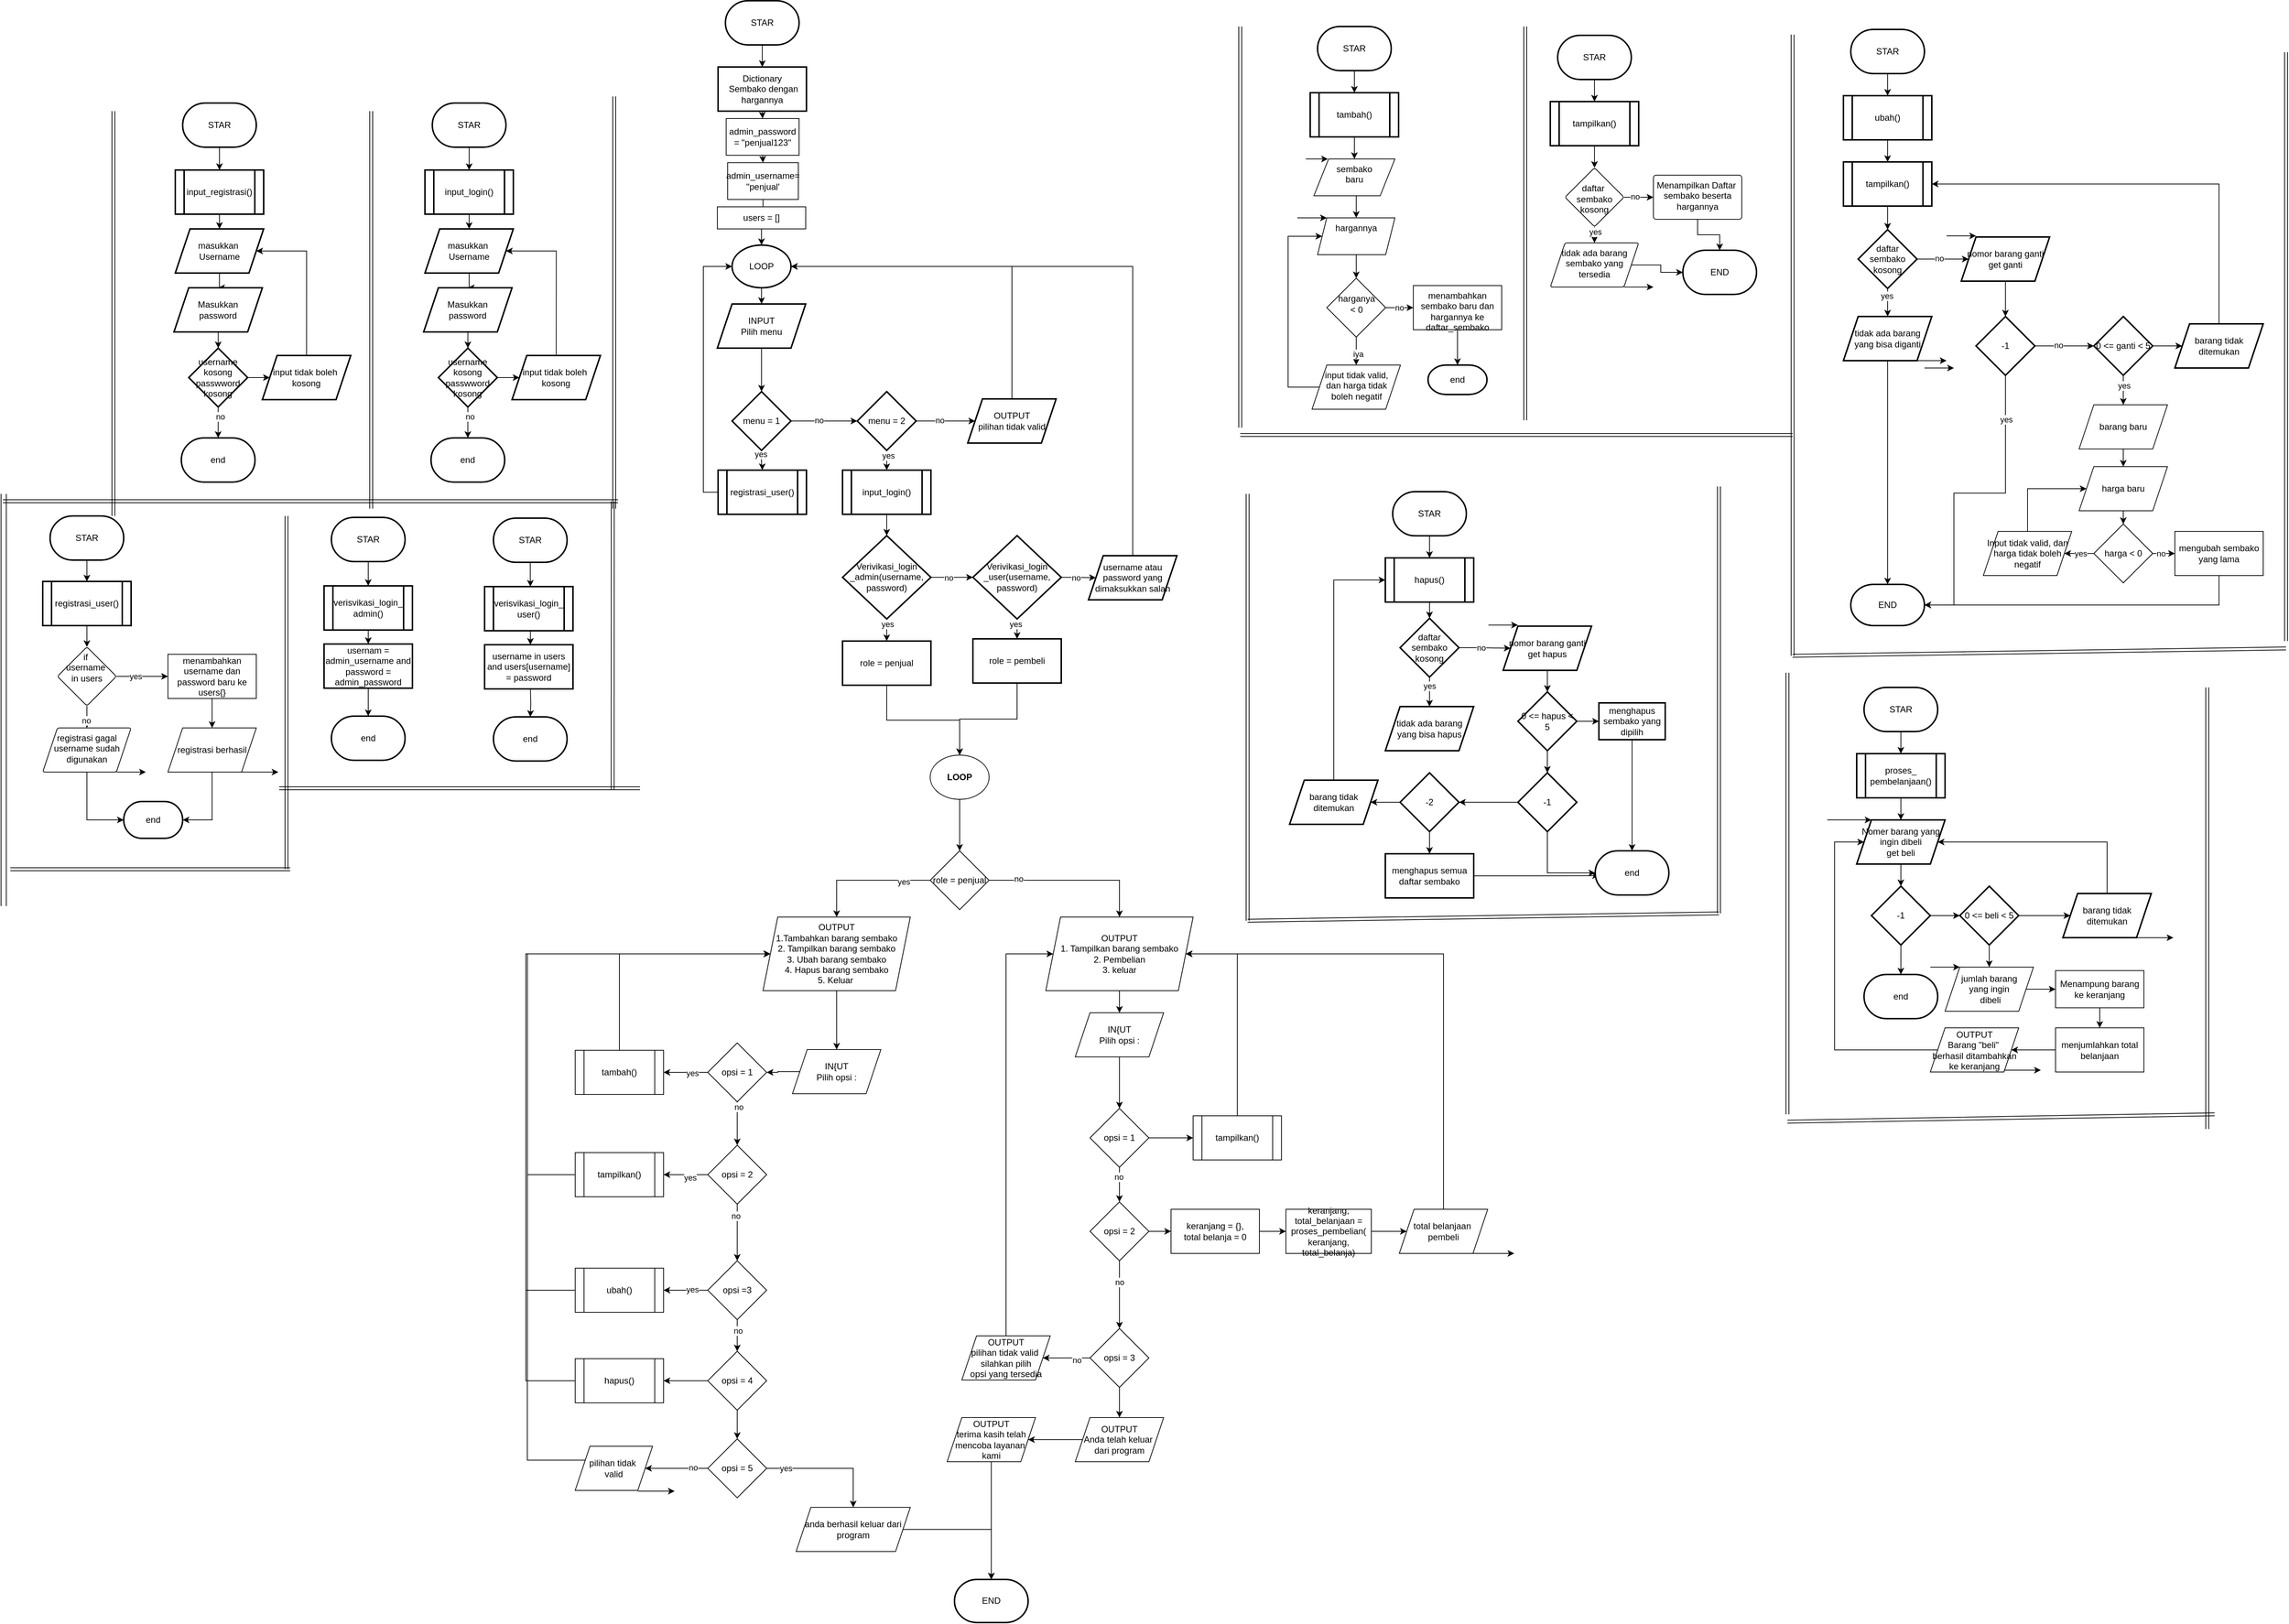 <mxfile version="24.7.17">
  <diagram id="C5RBs43oDa-KdzZeNtuy" name="Page-1">
    <mxGraphModel dx="5000" dy="4665" grid="1" gridSize="10" guides="1" tooltips="1" connect="1" arrows="1" fold="1" page="1" pageScale="1" pageWidth="1200" pageHeight="1600" math="0" shadow="0">
      <root>
        <mxCell id="WIyWlLk6GJQsqaUBKTNV-0" />
        <mxCell id="WIyWlLk6GJQsqaUBKTNV-1" parent="WIyWlLk6GJQsqaUBKTNV-0" />
        <mxCell id="Skrc7gYkLuCT7zbZgpwp-6" value="" style="edgeStyle=orthogonalEdgeStyle;rounded=0;orthogonalLoop=1;jettySize=auto;html=1;" parent="WIyWlLk6GJQsqaUBKTNV-1" source="Skrc7gYkLuCT7zbZgpwp-0" target="Skrc7gYkLuCT7zbZgpwp-5" edge="1">
          <mxGeometry relative="1" as="geometry" />
        </mxCell>
        <mxCell id="Skrc7gYkLuCT7zbZgpwp-0" value="STAR" style="strokeWidth=2;html=1;shape=mxgraph.flowchart.terminator;whiteSpace=wrap;" parent="WIyWlLk6GJQsqaUBKTNV-1" vertex="1">
          <mxGeometry x="81" y="-90" width="100" height="60" as="geometry" />
        </mxCell>
        <mxCell id="Skrc7gYkLuCT7zbZgpwp-76" style="edgeStyle=orthogonalEdgeStyle;rounded=0;orthogonalLoop=1;jettySize=auto;html=1;exitX=0.5;exitY=1;exitDx=0;exitDy=0;" parent="WIyWlLk6GJQsqaUBKTNV-1" source="FJmspGG_iOwk364Qt5Ja-349" target="Skrc7gYkLuCT7zbZgpwp-68" edge="1">
          <mxGeometry relative="1" as="geometry" />
        </mxCell>
        <mxCell id="FJmspGG_iOwk364Qt5Ja-351" style="edgeStyle=orthogonalEdgeStyle;rounded=0;orthogonalLoop=1;jettySize=auto;html=1;exitX=0.5;exitY=1;exitDx=0;exitDy=0;entryX=0.5;entryY=0;entryDx=0;entryDy=0;" edge="1" parent="WIyWlLk6GJQsqaUBKTNV-1" source="Skrc7gYkLuCT7zbZgpwp-5" target="FJmspGG_iOwk364Qt5Ja-348">
          <mxGeometry relative="1" as="geometry" />
        </mxCell>
        <mxCell id="Skrc7gYkLuCT7zbZgpwp-5" value="Dictionary&lt;div&gt;&amp;nbsp;Sembako dengan hargannya&lt;/div&gt;" style="whiteSpace=wrap;html=1;strokeWidth=2;" parent="WIyWlLk6GJQsqaUBKTNV-1" vertex="1">
          <mxGeometry x="71" width="120" height="60" as="geometry" />
        </mxCell>
        <mxCell id="Skrc7gYkLuCT7zbZgpwp-12" value="" style="edgeStyle=orthogonalEdgeStyle;rounded=0;orthogonalLoop=1;jettySize=auto;html=1;" parent="WIyWlLk6GJQsqaUBKTNV-1" source="Skrc7gYkLuCT7zbZgpwp-7" target="Skrc7gYkLuCT7zbZgpwp-11" edge="1">
          <mxGeometry relative="1" as="geometry" />
        </mxCell>
        <mxCell id="Skrc7gYkLuCT7zbZgpwp-7" value="INPUT&lt;div&gt;Pilih menu&lt;/div&gt;" style="shape=parallelogram;perimeter=parallelogramPerimeter;whiteSpace=wrap;html=1;fixedSize=1;strokeWidth=2;" parent="WIyWlLk6GJQsqaUBKTNV-1" vertex="1">
          <mxGeometry x="70" y="322" width="120" height="60" as="geometry" />
        </mxCell>
        <mxCell id="FJmspGG_iOwk364Qt5Ja-354" value="" style="edgeStyle=orthogonalEdgeStyle;rounded=0;orthogonalLoop=1;jettySize=auto;html=1;" edge="1" parent="WIyWlLk6GJQsqaUBKTNV-1" source="Skrc7gYkLuCT7zbZgpwp-11" target="FJmspGG_iOwk364Qt5Ja-353">
          <mxGeometry relative="1" as="geometry" />
        </mxCell>
        <mxCell id="FJmspGG_iOwk364Qt5Ja-372" value="yes" style="edgeLabel;html=1;align=center;verticalAlign=middle;resizable=0;points=[];" vertex="1" connectable="0" parent="FJmspGG_iOwk364Qt5Ja-354">
          <mxGeometry x="-0.625" y="-1" relative="1" as="geometry">
            <mxPoint as="offset" />
          </mxGeometry>
        </mxCell>
        <mxCell id="FJmspGG_iOwk364Qt5Ja-356" value="" style="edgeStyle=orthogonalEdgeStyle;rounded=0;orthogonalLoop=1;jettySize=auto;html=1;" edge="1" parent="WIyWlLk6GJQsqaUBKTNV-1" source="Skrc7gYkLuCT7zbZgpwp-11" target="Skrc7gYkLuCT7zbZgpwp-17">
          <mxGeometry relative="1" as="geometry" />
        </mxCell>
        <mxCell id="FJmspGG_iOwk364Qt5Ja-373" value="no" style="edgeLabel;html=1;align=center;verticalAlign=middle;resizable=0;points=[];" vertex="1" connectable="0" parent="FJmspGG_iOwk364Qt5Ja-356">
          <mxGeometry x="-0.164" y="1" relative="1" as="geometry">
            <mxPoint as="offset" />
          </mxGeometry>
        </mxCell>
        <mxCell id="Skrc7gYkLuCT7zbZgpwp-11" value="menu = 1" style="rhombus;whiteSpace=wrap;html=1;strokeWidth=2;" parent="WIyWlLk6GJQsqaUBKTNV-1" vertex="1">
          <mxGeometry x="90" y="441" width="80" height="80" as="geometry" />
        </mxCell>
        <mxCell id="Skrc7gYkLuCT7zbZgpwp-66" value="" style="edgeStyle=orthogonalEdgeStyle;rounded=0;orthogonalLoop=1;jettySize=auto;html=1;" parent="WIyWlLk6GJQsqaUBKTNV-1" source="Skrc7gYkLuCT7zbZgpwp-17" target="Skrc7gYkLuCT7zbZgpwp-65" edge="1">
          <mxGeometry relative="1" as="geometry" />
        </mxCell>
        <mxCell id="Skrc7gYkLuCT7zbZgpwp-268" value="no" style="edgeLabel;html=1;align=center;verticalAlign=middle;resizable=0;points=[];" parent="Skrc7gYkLuCT7zbZgpwp-66" vertex="1" connectable="0">
          <mxGeometry x="-0.2" y="1" relative="1" as="geometry">
            <mxPoint as="offset" />
          </mxGeometry>
        </mxCell>
        <mxCell id="FJmspGG_iOwk364Qt5Ja-358" value="" style="edgeStyle=orthogonalEdgeStyle;rounded=0;orthogonalLoop=1;jettySize=auto;html=1;" edge="1" parent="WIyWlLk6GJQsqaUBKTNV-1" source="Skrc7gYkLuCT7zbZgpwp-17" target="FJmspGG_iOwk364Qt5Ja-357">
          <mxGeometry relative="1" as="geometry" />
        </mxCell>
        <mxCell id="FJmspGG_iOwk364Qt5Ja-374" value="yes" style="edgeLabel;html=1;align=center;verticalAlign=middle;resizable=0;points=[];" vertex="1" connectable="0" parent="FJmspGG_iOwk364Qt5Ja-358">
          <mxGeometry x="-0.744" y="2" relative="1" as="geometry">
            <mxPoint as="offset" />
          </mxGeometry>
        </mxCell>
        <mxCell id="Skrc7gYkLuCT7zbZgpwp-17" value="menu = 2" style="rhombus;whiteSpace=wrap;html=1;strokeWidth=2;" parent="WIyWlLk6GJQsqaUBKTNV-1" vertex="1">
          <mxGeometry x="260" y="441" width="80" height="80" as="geometry" />
        </mxCell>
        <mxCell id="FJmspGG_iOwk364Qt5Ja-378" style="edgeStyle=orthogonalEdgeStyle;rounded=0;orthogonalLoop=1;jettySize=auto;html=1;exitX=0.5;exitY=0;exitDx=0;exitDy=0;entryX=1;entryY=0.5;entryDx=0;entryDy=0;" edge="1" parent="WIyWlLk6GJQsqaUBKTNV-1" source="Skrc7gYkLuCT7zbZgpwp-65" target="Skrc7gYkLuCT7zbZgpwp-68">
          <mxGeometry relative="1" as="geometry" />
        </mxCell>
        <mxCell id="Skrc7gYkLuCT7zbZgpwp-65" value="OUTPUT&lt;div&gt;pilihan tidak valid&lt;/div&gt;" style="shape=parallelogram;perimeter=parallelogramPerimeter;whiteSpace=wrap;html=1;fixedSize=1;strokeWidth=2;" parent="WIyWlLk6GJQsqaUBKTNV-1" vertex="1">
          <mxGeometry x="410" y="451" width="120" height="60" as="geometry" />
        </mxCell>
        <mxCell id="Skrc7gYkLuCT7zbZgpwp-77" style="edgeStyle=orthogonalEdgeStyle;rounded=0;orthogonalLoop=1;jettySize=auto;html=1;exitX=0.5;exitY=1;exitDx=0;exitDy=0;entryX=0.5;entryY=0;entryDx=0;entryDy=0;" parent="WIyWlLk6GJQsqaUBKTNV-1" source="Skrc7gYkLuCT7zbZgpwp-68" target="Skrc7gYkLuCT7zbZgpwp-7" edge="1">
          <mxGeometry relative="1" as="geometry" />
        </mxCell>
        <mxCell id="Skrc7gYkLuCT7zbZgpwp-68" value="LOOP" style="ellipse;whiteSpace=wrap;html=1;strokeWidth=2;" parent="WIyWlLk6GJQsqaUBKTNV-1" vertex="1">
          <mxGeometry x="90" y="242" width="80" height="58" as="geometry" />
        </mxCell>
        <mxCell id="Skrc7gYkLuCT7zbZgpwp-80" value="" style="edgeStyle=orthogonalEdgeStyle;rounded=0;orthogonalLoop=1;jettySize=auto;html=1;" parent="WIyWlLk6GJQsqaUBKTNV-1" source="Skrc7gYkLuCT7zbZgpwp-75" target="Skrc7gYkLuCT7zbZgpwp-79" edge="1">
          <mxGeometry relative="1" as="geometry" />
        </mxCell>
        <mxCell id="Skrc7gYkLuCT7zbZgpwp-75" value="&lt;b&gt;LOOP&lt;/b&gt;" style="ellipse;whiteSpace=wrap;html=1;" parent="WIyWlLk6GJQsqaUBKTNV-1" vertex="1">
          <mxGeometry x="359" y="935" width="80" height="60" as="geometry" />
        </mxCell>
        <mxCell id="Skrc7gYkLuCT7zbZgpwp-82" value="" style="edgeStyle=orthogonalEdgeStyle;rounded=0;orthogonalLoop=1;jettySize=auto;html=1;" parent="WIyWlLk6GJQsqaUBKTNV-1" source="Skrc7gYkLuCT7zbZgpwp-79" target="Skrc7gYkLuCT7zbZgpwp-88" edge="1">
          <mxGeometry relative="1" as="geometry">
            <mxPoint x="519" y="1105" as="targetPoint" />
          </mxGeometry>
        </mxCell>
        <mxCell id="Skrc7gYkLuCT7zbZgpwp-279" value="no" style="edgeLabel;html=1;align=center;verticalAlign=middle;resizable=0;points=[];" parent="Skrc7gYkLuCT7zbZgpwp-82" vertex="1" connectable="0">
          <mxGeometry x="-0.653" y="2" relative="1" as="geometry">
            <mxPoint as="offset" />
          </mxGeometry>
        </mxCell>
        <mxCell id="Skrc7gYkLuCT7zbZgpwp-114" style="edgeStyle=orthogonalEdgeStyle;rounded=0;orthogonalLoop=1;jettySize=auto;html=1;exitX=0;exitY=0.5;exitDx=0;exitDy=0;" parent="WIyWlLk6GJQsqaUBKTNV-1" source="Skrc7gYkLuCT7zbZgpwp-79" target="Skrc7gYkLuCT7zbZgpwp-85" edge="1">
          <mxGeometry relative="1" as="geometry" />
        </mxCell>
        <mxCell id="Skrc7gYkLuCT7zbZgpwp-278" value="yes" style="edgeLabel;html=1;align=center;verticalAlign=middle;resizable=0;points=[];" parent="Skrc7gYkLuCT7zbZgpwp-114" vertex="1" connectable="0">
          <mxGeometry x="-0.588" y="2" relative="1" as="geometry">
            <mxPoint as="offset" />
          </mxGeometry>
        </mxCell>
        <mxCell id="Skrc7gYkLuCT7zbZgpwp-79" value="role = penjual" style="rhombus;whiteSpace=wrap;html=1;" parent="WIyWlLk6GJQsqaUBKTNV-1" vertex="1">
          <mxGeometry x="359" y="1065" width="80" height="80" as="geometry" />
        </mxCell>
        <mxCell id="Skrc7gYkLuCT7zbZgpwp-90" value="" style="edgeStyle=orthogonalEdgeStyle;rounded=0;orthogonalLoop=1;jettySize=auto;html=1;" parent="WIyWlLk6GJQsqaUBKTNV-1" source="Skrc7gYkLuCT7zbZgpwp-85" target="Skrc7gYkLuCT7zbZgpwp-89" edge="1">
          <mxGeometry relative="1" as="geometry" />
        </mxCell>
        <mxCell id="Skrc7gYkLuCT7zbZgpwp-85" value="OUTPUT&lt;div&gt;1.Tambahkan barang sembako&lt;/div&gt;&lt;div&gt;2. Tampilkan barang sembako&lt;/div&gt;&lt;div&gt;3. Ubah barang sembako&lt;/div&gt;&lt;div&gt;4. Hapus barang sembako&lt;/div&gt;&lt;div&gt;5. Keluar&amp;nbsp;&lt;/div&gt;" style="shape=parallelogram;perimeter=parallelogramPerimeter;whiteSpace=wrap;html=1;fixedSize=1;" parent="WIyWlLk6GJQsqaUBKTNV-1" vertex="1">
          <mxGeometry x="132" y="1155" width="200" height="100" as="geometry" />
        </mxCell>
        <mxCell id="Skrc7gYkLuCT7zbZgpwp-94" value="" style="edgeStyle=orthogonalEdgeStyle;rounded=0;orthogonalLoop=1;jettySize=auto;html=1;" parent="WIyWlLk6GJQsqaUBKTNV-1" source="Skrc7gYkLuCT7zbZgpwp-88" target="Skrc7gYkLuCT7zbZgpwp-91" edge="1">
          <mxGeometry relative="1" as="geometry" />
        </mxCell>
        <mxCell id="Skrc7gYkLuCT7zbZgpwp-88" value="OUTPUT&lt;div&gt;1. Tampilkan barang sembako&lt;/div&gt;&lt;div&gt;2. Pembelian&lt;/div&gt;&lt;div&gt;3. keluar&lt;/div&gt;" style="shape=parallelogram;perimeter=parallelogramPerimeter;whiteSpace=wrap;html=1;fixedSize=1;" parent="WIyWlLk6GJQsqaUBKTNV-1" vertex="1">
          <mxGeometry x="516" y="1155" width="200" height="100" as="geometry" />
        </mxCell>
        <mxCell id="Skrc7gYkLuCT7zbZgpwp-96" value="" style="edgeStyle=orthogonalEdgeStyle;rounded=0;orthogonalLoop=1;jettySize=auto;html=1;" parent="WIyWlLk6GJQsqaUBKTNV-1" source="Skrc7gYkLuCT7zbZgpwp-89" target="Skrc7gYkLuCT7zbZgpwp-95" edge="1">
          <mxGeometry relative="1" as="geometry" />
        </mxCell>
        <mxCell id="Skrc7gYkLuCT7zbZgpwp-89" value="IN{UT&lt;div&gt;Pilih opsi :&lt;/div&gt;" style="shape=parallelogram;perimeter=parallelogramPerimeter;whiteSpace=wrap;html=1;fixedSize=1;" parent="WIyWlLk6GJQsqaUBKTNV-1" vertex="1">
          <mxGeometry x="172" y="1335" width="120" height="60" as="geometry" />
        </mxCell>
        <mxCell id="Skrc7gYkLuCT7zbZgpwp-204" value="" style="edgeStyle=orthogonalEdgeStyle;rounded=0;orthogonalLoop=1;jettySize=auto;html=1;" parent="WIyWlLk6GJQsqaUBKTNV-1" source="Skrc7gYkLuCT7zbZgpwp-91" target="Skrc7gYkLuCT7zbZgpwp-203" edge="1">
          <mxGeometry relative="1" as="geometry" />
        </mxCell>
        <mxCell id="Skrc7gYkLuCT7zbZgpwp-91" value="IN{UT&lt;div&gt;Pilih opsi :&lt;/div&gt;" style="shape=parallelogram;perimeter=parallelogramPerimeter;whiteSpace=wrap;html=1;fixedSize=1;" parent="WIyWlLk6GJQsqaUBKTNV-1" vertex="1">
          <mxGeometry x="556" y="1285" width="120" height="60" as="geometry" />
        </mxCell>
        <mxCell id="Skrc7gYkLuCT7zbZgpwp-98" value="" style="edgeStyle=orthogonalEdgeStyle;rounded=0;orthogonalLoop=1;jettySize=auto;html=1;" parent="WIyWlLk6GJQsqaUBKTNV-1" source="Skrc7gYkLuCT7zbZgpwp-95" target="Skrc7gYkLuCT7zbZgpwp-97" edge="1">
          <mxGeometry relative="1" as="geometry" />
        </mxCell>
        <mxCell id="Skrc7gYkLuCT7zbZgpwp-281" value="no" style="edgeLabel;html=1;align=center;verticalAlign=middle;resizable=0;points=[];" parent="Skrc7gYkLuCT7zbZgpwp-98" vertex="1" connectable="0">
          <mxGeometry x="-0.76" y="2" relative="1" as="geometry">
            <mxPoint as="offset" />
          </mxGeometry>
        </mxCell>
        <mxCell id="FJmspGG_iOwk364Qt5Ja-383" value="" style="edgeStyle=orthogonalEdgeStyle;rounded=0;orthogonalLoop=1;jettySize=auto;html=1;" edge="1" parent="WIyWlLk6GJQsqaUBKTNV-1" source="Skrc7gYkLuCT7zbZgpwp-95" target="FJmspGG_iOwk364Qt5Ja-382">
          <mxGeometry relative="1" as="geometry" />
        </mxCell>
        <mxCell id="FJmspGG_iOwk364Qt5Ja-384" value="yes" style="edgeLabel;html=1;align=center;verticalAlign=middle;resizable=0;points=[];" vertex="1" connectable="0" parent="FJmspGG_iOwk364Qt5Ja-383">
          <mxGeometry x="-0.276" y="1" relative="1" as="geometry">
            <mxPoint as="offset" />
          </mxGeometry>
        </mxCell>
        <mxCell id="Skrc7gYkLuCT7zbZgpwp-95" value="opsi = 1" style="rhombus;whiteSpace=wrap;html=1;" parent="WIyWlLk6GJQsqaUBKTNV-1" vertex="1">
          <mxGeometry x="57" y="1326" width="80" height="80" as="geometry" />
        </mxCell>
        <mxCell id="Skrc7gYkLuCT7zbZgpwp-100" value="" style="edgeStyle=orthogonalEdgeStyle;rounded=0;orthogonalLoop=1;jettySize=auto;html=1;" parent="WIyWlLk6GJQsqaUBKTNV-1" source="Skrc7gYkLuCT7zbZgpwp-97" target="Skrc7gYkLuCT7zbZgpwp-99" edge="1">
          <mxGeometry relative="1" as="geometry" />
        </mxCell>
        <mxCell id="Skrc7gYkLuCT7zbZgpwp-283" value="no" style="edgeLabel;html=1;align=center;verticalAlign=middle;resizable=0;points=[];" parent="Skrc7gYkLuCT7zbZgpwp-100" vertex="1" connectable="0">
          <mxGeometry x="-0.347" relative="1" as="geometry">
            <mxPoint y="-63" as="offset" />
          </mxGeometry>
        </mxCell>
        <mxCell id="FJmspGG_iOwk364Qt5Ja-387" value="no" style="edgeLabel;html=1;align=center;verticalAlign=middle;resizable=0;points=[];" vertex="1" connectable="0" parent="Skrc7gYkLuCT7zbZgpwp-100">
          <mxGeometry x="-0.599" y="-2" relative="1" as="geometry">
            <mxPoint as="offset" />
          </mxGeometry>
        </mxCell>
        <mxCell id="FJmspGG_iOwk364Qt5Ja-386" value="" style="edgeStyle=orthogonalEdgeStyle;rounded=0;orthogonalLoop=1;jettySize=auto;html=1;" edge="1" parent="WIyWlLk6GJQsqaUBKTNV-1" source="Skrc7gYkLuCT7zbZgpwp-97" target="FJmspGG_iOwk364Qt5Ja-385">
          <mxGeometry relative="1" as="geometry" />
        </mxCell>
        <mxCell id="FJmspGG_iOwk364Qt5Ja-388" value="yes" style="edgeLabel;html=1;align=center;verticalAlign=middle;resizable=0;points=[];" vertex="1" connectable="0" parent="FJmspGG_iOwk364Qt5Ja-386">
          <mxGeometry x="-0.181" y="4" relative="1" as="geometry">
            <mxPoint as="offset" />
          </mxGeometry>
        </mxCell>
        <mxCell id="Skrc7gYkLuCT7zbZgpwp-97" value="opsi = 2" style="rhombus;whiteSpace=wrap;html=1;" parent="WIyWlLk6GJQsqaUBKTNV-1" vertex="1">
          <mxGeometry x="57" y="1465" width="80" height="80" as="geometry" />
        </mxCell>
        <mxCell id="Skrc7gYkLuCT7zbZgpwp-137" style="edgeStyle=orthogonalEdgeStyle;rounded=0;orthogonalLoop=1;jettySize=auto;html=1;exitX=0.5;exitY=1;exitDx=0;exitDy=0;entryX=0.5;entryY=0;entryDx=0;entryDy=0;" parent="WIyWlLk6GJQsqaUBKTNV-1" source="Skrc7gYkLuCT7zbZgpwp-99" target="Skrc7gYkLuCT7zbZgpwp-101" edge="1">
          <mxGeometry relative="1" as="geometry" />
        </mxCell>
        <mxCell id="Skrc7gYkLuCT7zbZgpwp-285" value="no" style="edgeLabel;html=1;align=center;verticalAlign=middle;resizable=0;points=[];" parent="Skrc7gYkLuCT7zbZgpwp-137" vertex="1" connectable="0">
          <mxGeometry x="-0.801" y="2" relative="1" as="geometry">
            <mxPoint x="-2" y="-31" as="offset" />
          </mxGeometry>
        </mxCell>
        <mxCell id="FJmspGG_iOwk364Qt5Ja-391" value="no" style="edgeLabel;html=1;align=center;verticalAlign=middle;resizable=0;points=[];" vertex="1" connectable="0" parent="Skrc7gYkLuCT7zbZgpwp-137">
          <mxGeometry x="-0.329" y="1" relative="1" as="geometry">
            <mxPoint as="offset" />
          </mxGeometry>
        </mxCell>
        <mxCell id="FJmspGG_iOwk364Qt5Ja-390" value="" style="edgeStyle=orthogonalEdgeStyle;rounded=0;orthogonalLoop=1;jettySize=auto;html=1;" edge="1" parent="WIyWlLk6GJQsqaUBKTNV-1" source="Skrc7gYkLuCT7zbZgpwp-99" target="FJmspGG_iOwk364Qt5Ja-389">
          <mxGeometry relative="1" as="geometry" />
        </mxCell>
        <mxCell id="FJmspGG_iOwk364Qt5Ja-392" value="yes" style="edgeLabel;html=1;align=center;verticalAlign=middle;resizable=0;points=[];" vertex="1" connectable="0" parent="FJmspGG_iOwk364Qt5Ja-390">
          <mxGeometry x="-0.276" y="-1" relative="1" as="geometry">
            <mxPoint as="offset" />
          </mxGeometry>
        </mxCell>
        <mxCell id="Skrc7gYkLuCT7zbZgpwp-99" value="opsi =3" style="rhombus;whiteSpace=wrap;html=1;" parent="WIyWlLk6GJQsqaUBKTNV-1" vertex="1">
          <mxGeometry x="57" y="1622" width="80" height="80" as="geometry" />
        </mxCell>
        <mxCell id="FJmspGG_iOwk364Qt5Ja-394" value="" style="edgeStyle=orthogonalEdgeStyle;rounded=0;orthogonalLoop=1;jettySize=auto;html=1;" edge="1" parent="WIyWlLk6GJQsqaUBKTNV-1" source="Skrc7gYkLuCT7zbZgpwp-101" target="FJmspGG_iOwk364Qt5Ja-393">
          <mxGeometry relative="1" as="geometry" />
        </mxCell>
        <mxCell id="FJmspGG_iOwk364Qt5Ja-395" value="" style="edgeStyle=orthogonalEdgeStyle;rounded=0;orthogonalLoop=1;jettySize=auto;html=1;" edge="1" parent="WIyWlLk6GJQsqaUBKTNV-1" source="Skrc7gYkLuCT7zbZgpwp-101" target="Skrc7gYkLuCT7zbZgpwp-103">
          <mxGeometry relative="1" as="geometry" />
        </mxCell>
        <mxCell id="Skrc7gYkLuCT7zbZgpwp-101" value="opsi = 4" style="rhombus;whiteSpace=wrap;html=1;" parent="WIyWlLk6GJQsqaUBKTNV-1" vertex="1">
          <mxGeometry x="57" y="1745" width="80" height="80" as="geometry" />
        </mxCell>
        <mxCell id="Skrc7gYkLuCT7zbZgpwp-198" value="" style="edgeStyle=orthogonalEdgeStyle;rounded=0;orthogonalLoop=1;jettySize=auto;html=1;" parent="WIyWlLk6GJQsqaUBKTNV-1" source="Skrc7gYkLuCT7zbZgpwp-103" target="Skrc7gYkLuCT7zbZgpwp-197" edge="1">
          <mxGeometry relative="1" as="geometry" />
        </mxCell>
        <mxCell id="Skrc7gYkLuCT7zbZgpwp-300" value="yes" style="edgeLabel;html=1;align=center;verticalAlign=middle;resizable=0;points=[];" parent="Skrc7gYkLuCT7zbZgpwp-198" vertex="1" connectable="0">
          <mxGeometry x="-0.041" y="-2" relative="1" as="geometry">
            <mxPoint x="-56" y="-2" as="offset" />
          </mxGeometry>
        </mxCell>
        <mxCell id="Skrc7gYkLuCT7zbZgpwp-200" value="" style="edgeStyle=orthogonalEdgeStyle;rounded=0;orthogonalLoop=1;jettySize=auto;html=1;" parent="WIyWlLk6GJQsqaUBKTNV-1" source="Skrc7gYkLuCT7zbZgpwp-103" target="Skrc7gYkLuCT7zbZgpwp-199" edge="1">
          <mxGeometry relative="1" as="geometry" />
        </mxCell>
        <mxCell id="FJmspGG_iOwk364Qt5Ja-398" value="no" style="edgeLabel;html=1;align=center;verticalAlign=middle;resizable=0;points=[];" vertex="1" connectable="0" parent="Skrc7gYkLuCT7zbZgpwp-200">
          <mxGeometry x="-0.501" y="-1" relative="1" as="geometry">
            <mxPoint x="1" as="offset" />
          </mxGeometry>
        </mxCell>
        <mxCell id="Skrc7gYkLuCT7zbZgpwp-103" value="opsi = 5" style="rhombus;whiteSpace=wrap;html=1;" parent="WIyWlLk6GJQsqaUBKTNV-1" vertex="1">
          <mxGeometry x="57" y="1864" width="80" height="80" as="geometry" />
        </mxCell>
        <mxCell id="Skrc7gYkLuCT7zbZgpwp-197" value="anda berhasil keluar dari program" style="shape=parallelogram;perimeter=parallelogramPerimeter;whiteSpace=wrap;html=1;fixedSize=1;" parent="WIyWlLk6GJQsqaUBKTNV-1" vertex="1">
          <mxGeometry x="177" y="1957" width="155" height="60" as="geometry" />
        </mxCell>
        <mxCell id="FJmspGG_iOwk364Qt5Ja-397" style="edgeStyle=orthogonalEdgeStyle;rounded=0;orthogonalLoop=1;jettySize=auto;html=1;exitX=0;exitY=0.25;exitDx=0;exitDy=0;entryX=0;entryY=0.5;entryDx=0;entryDy=0;" edge="1" parent="WIyWlLk6GJQsqaUBKTNV-1" source="Skrc7gYkLuCT7zbZgpwp-199" target="Skrc7gYkLuCT7zbZgpwp-85">
          <mxGeometry relative="1" as="geometry">
            <Array as="points">
              <mxPoint x="-188" y="1893" />
              <mxPoint x="-188" y="1205" />
            </Array>
          </mxGeometry>
        </mxCell>
        <mxCell id="Skrc7gYkLuCT7zbZgpwp-199" value="pilihan tidak&amp;nbsp;&lt;div&gt;valid&lt;/div&gt;" style="shape=parallelogram;perimeter=parallelogramPerimeter;whiteSpace=wrap;html=1;fixedSize=1;" parent="WIyWlLk6GJQsqaUBKTNV-1" vertex="1">
          <mxGeometry x="-123" y="1874" width="105" height="60" as="geometry" />
        </mxCell>
        <mxCell id="Skrc7gYkLuCT7zbZgpwp-212" value="" style="edgeStyle=orthogonalEdgeStyle;rounded=0;orthogonalLoop=1;jettySize=auto;html=1;" parent="WIyWlLk6GJQsqaUBKTNV-1" source="Skrc7gYkLuCT7zbZgpwp-203" target="Skrc7gYkLuCT7zbZgpwp-211" edge="1">
          <mxGeometry relative="1" as="geometry" />
        </mxCell>
        <mxCell id="Skrc7gYkLuCT7zbZgpwp-311" value="no" style="edgeLabel;html=1;align=center;verticalAlign=middle;resizable=0;points=[];" parent="Skrc7gYkLuCT7zbZgpwp-212" vertex="1" connectable="0">
          <mxGeometry x="-0.471" y="-1" relative="1" as="geometry">
            <mxPoint as="offset" />
          </mxGeometry>
        </mxCell>
        <mxCell id="FJmspGG_iOwk364Qt5Ja-400" value="" style="edgeStyle=orthogonalEdgeStyle;rounded=0;orthogonalLoop=1;jettySize=auto;html=1;" edge="1" parent="WIyWlLk6GJQsqaUBKTNV-1" source="Skrc7gYkLuCT7zbZgpwp-203" target="FJmspGG_iOwk364Qt5Ja-399">
          <mxGeometry relative="1" as="geometry" />
        </mxCell>
        <mxCell id="Skrc7gYkLuCT7zbZgpwp-203" value="opsi = 1" style="rhombus;whiteSpace=wrap;html=1;" parent="WIyWlLk6GJQsqaUBKTNV-1" vertex="1">
          <mxGeometry x="576" y="1415" width="80" height="80" as="geometry" />
        </mxCell>
        <mxCell id="Skrc7gYkLuCT7zbZgpwp-249" value="" style="edgeStyle=orthogonalEdgeStyle;rounded=0;orthogonalLoop=1;jettySize=auto;html=1;" parent="WIyWlLk6GJQsqaUBKTNV-1" source="Skrc7gYkLuCT7zbZgpwp-211" target="Skrc7gYkLuCT7zbZgpwp-248" edge="1">
          <mxGeometry relative="1" as="geometry" />
        </mxCell>
        <mxCell id="Skrc7gYkLuCT7zbZgpwp-302" value="no" style="edgeLabel;html=1;align=center;verticalAlign=middle;resizable=0;points=[];" parent="Skrc7gYkLuCT7zbZgpwp-249" vertex="1" connectable="0">
          <mxGeometry x="-0.372" relative="1" as="geometry">
            <mxPoint as="offset" />
          </mxGeometry>
        </mxCell>
        <mxCell id="FJmspGG_iOwk364Qt5Ja-404" value="" style="edgeStyle=orthogonalEdgeStyle;rounded=0;orthogonalLoop=1;jettySize=auto;html=1;" edge="1" parent="WIyWlLk6GJQsqaUBKTNV-1" source="Skrc7gYkLuCT7zbZgpwp-211" target="FJmspGG_iOwk364Qt5Ja-403">
          <mxGeometry relative="1" as="geometry" />
        </mxCell>
        <mxCell id="Skrc7gYkLuCT7zbZgpwp-211" value="opsi = 2" style="rhombus;whiteSpace=wrap;html=1;" parent="WIyWlLk6GJQsqaUBKTNV-1" vertex="1">
          <mxGeometry x="576" y="1542" width="80" height="80" as="geometry" />
        </mxCell>
        <mxCell id="Skrc7gYkLuCT7zbZgpwp-255" value="" style="edgeStyle=orthogonalEdgeStyle;rounded=0;orthogonalLoop=1;jettySize=auto;html=1;" parent="WIyWlLk6GJQsqaUBKTNV-1" source="Skrc7gYkLuCT7zbZgpwp-248" target="Skrc7gYkLuCT7zbZgpwp-254" edge="1">
          <mxGeometry relative="1" as="geometry" />
        </mxCell>
        <mxCell id="Skrc7gYkLuCT7zbZgpwp-309" value="no" style="edgeLabel;html=1;align=center;verticalAlign=middle;resizable=0;points=[];" parent="Skrc7gYkLuCT7zbZgpwp-255" vertex="1" connectable="0">
          <mxGeometry x="-0.443" y="3" relative="1" as="geometry">
            <mxPoint as="offset" />
          </mxGeometry>
        </mxCell>
        <mxCell id="FJmspGG_iOwk364Qt5Ja-412" value="" style="edgeStyle=orthogonalEdgeStyle;rounded=0;orthogonalLoop=1;jettySize=auto;html=1;" edge="1" parent="WIyWlLk6GJQsqaUBKTNV-1" source="Skrc7gYkLuCT7zbZgpwp-248" target="Skrc7gYkLuCT7zbZgpwp-250">
          <mxGeometry relative="1" as="geometry" />
        </mxCell>
        <mxCell id="Skrc7gYkLuCT7zbZgpwp-248" value="opsi = 3" style="rhombus;whiteSpace=wrap;html=1;" parent="WIyWlLk6GJQsqaUBKTNV-1" vertex="1">
          <mxGeometry x="576" y="1714" width="80" height="80" as="geometry" />
        </mxCell>
        <mxCell id="FJmspGG_iOwk364Qt5Ja-413" value="" style="edgeStyle=orthogonalEdgeStyle;rounded=0;orthogonalLoop=1;jettySize=auto;html=1;" edge="1" parent="WIyWlLk6GJQsqaUBKTNV-1" source="Skrc7gYkLuCT7zbZgpwp-250" target="Skrc7gYkLuCT7zbZgpwp-252">
          <mxGeometry relative="1" as="geometry" />
        </mxCell>
        <mxCell id="Skrc7gYkLuCT7zbZgpwp-250" value="OUTPUT&lt;div&gt;Anda telah keluar&amp;nbsp;&lt;/div&gt;&lt;div&gt;dari program&lt;/div&gt;" style="shape=parallelogram;perimeter=parallelogramPerimeter;whiteSpace=wrap;html=1;fixedSize=1;" parent="WIyWlLk6GJQsqaUBKTNV-1" vertex="1">
          <mxGeometry x="556" y="1835" width="120" height="60" as="geometry" />
        </mxCell>
        <mxCell id="Skrc7gYkLuCT7zbZgpwp-252" value="OUTPUT&lt;div&gt;terima kasih telah mencoba layanan&amp;nbsp;&lt;/div&gt;&lt;div&gt;kami&lt;/div&gt;" style="shape=parallelogram;perimeter=parallelogramPerimeter;whiteSpace=wrap;html=1;fixedSize=1;" parent="WIyWlLk6GJQsqaUBKTNV-1" vertex="1">
          <mxGeometry x="382" y="1835" width="120" height="60" as="geometry" />
        </mxCell>
        <mxCell id="FJmspGG_iOwk364Qt5Ja-414" style="edgeStyle=orthogonalEdgeStyle;rounded=0;orthogonalLoop=1;jettySize=auto;html=1;exitX=0.5;exitY=0;exitDx=0;exitDy=0;entryX=0;entryY=0.5;entryDx=0;entryDy=0;" edge="1" parent="WIyWlLk6GJQsqaUBKTNV-1" source="Skrc7gYkLuCT7zbZgpwp-254" target="Skrc7gYkLuCT7zbZgpwp-88">
          <mxGeometry relative="1" as="geometry">
            <Array as="points">
              <mxPoint x="462" y="1205" />
            </Array>
          </mxGeometry>
        </mxCell>
        <mxCell id="Skrc7gYkLuCT7zbZgpwp-254" value="OUTPUT&lt;div&gt;pilihan tidak valid&amp;nbsp;&lt;/div&gt;&lt;div&gt;silahkan pilih&lt;/div&gt;&lt;div&gt;opsi yang tersedia&lt;/div&gt;" style="shape=parallelogram;perimeter=parallelogramPerimeter;whiteSpace=wrap;html=1;fixedSize=1;" parent="WIyWlLk6GJQsqaUBKTNV-1" vertex="1">
          <mxGeometry x="402" y="1724" width="120" height="60" as="geometry" />
        </mxCell>
        <mxCell id="Skrc7gYkLuCT7zbZgpwp-259" value="END" style="strokeWidth=2;html=1;shape=mxgraph.flowchart.terminator;whiteSpace=wrap;" parent="WIyWlLk6GJQsqaUBKTNV-1" vertex="1">
          <mxGeometry x="392" y="2055" width="100" height="58.5" as="geometry" />
        </mxCell>
        <mxCell id="Skrc7gYkLuCT7zbZgpwp-271" value="users = []" style="whiteSpace=wrap;html=1;" parent="WIyWlLk6GJQsqaUBKTNV-1" vertex="1">
          <mxGeometry x="70" y="190" width="120" height="30" as="geometry" />
        </mxCell>
        <mxCell id="FJmspGG_iOwk364Qt5Ja-10" value="" style="edgeStyle=orthogonalEdgeStyle;rounded=0;orthogonalLoop=1;jettySize=auto;html=1;" edge="1" parent="WIyWlLk6GJQsqaUBKTNV-1" source="FJmspGG_iOwk364Qt5Ja-3" target="FJmspGG_iOwk364Qt5Ja-9">
          <mxGeometry relative="1" as="geometry" />
        </mxCell>
        <mxCell id="FJmspGG_iOwk364Qt5Ja-3" value="STAR" style="strokeWidth=2;html=1;shape=mxgraph.flowchart.terminator;whiteSpace=wrap;" vertex="1" parent="WIyWlLk6GJQsqaUBKTNV-1">
          <mxGeometry x="-317" y="49" width="100" height="60" as="geometry" />
        </mxCell>
        <mxCell id="FJmspGG_iOwk364Qt5Ja-12" value="" style="edgeStyle=orthogonalEdgeStyle;rounded=0;orthogonalLoop=1;jettySize=auto;html=1;" edge="1" parent="WIyWlLk6GJQsqaUBKTNV-1" source="FJmspGG_iOwk364Qt5Ja-9" target="FJmspGG_iOwk364Qt5Ja-11">
          <mxGeometry relative="1" as="geometry" />
        </mxCell>
        <mxCell id="FJmspGG_iOwk364Qt5Ja-9" value="input_login()" style="shape=process;whiteSpace=wrap;html=1;backgroundOutline=1;strokeWidth=2;" vertex="1" parent="WIyWlLk6GJQsqaUBKTNV-1">
          <mxGeometry x="-327" y="140" width="120" height="60" as="geometry" />
        </mxCell>
        <mxCell id="FJmspGG_iOwk364Qt5Ja-14" value="" style="edgeStyle=orthogonalEdgeStyle;rounded=0;orthogonalLoop=1;jettySize=auto;html=1;" edge="1" parent="WIyWlLk6GJQsqaUBKTNV-1" source="FJmspGG_iOwk364Qt5Ja-11" target="FJmspGG_iOwk364Qt5Ja-13">
          <mxGeometry relative="1" as="geometry" />
        </mxCell>
        <mxCell id="FJmspGG_iOwk364Qt5Ja-11" value="masukkan&amp;nbsp;&lt;div&gt;Username&lt;/div&gt;" style="shape=parallelogram;perimeter=parallelogramPerimeter;whiteSpace=wrap;html=1;fixedSize=1;strokeWidth=2;" vertex="1" parent="WIyWlLk6GJQsqaUBKTNV-1">
          <mxGeometry x="-327" y="220" width="120" height="60" as="geometry" />
        </mxCell>
        <mxCell id="FJmspGG_iOwk364Qt5Ja-16" value="" style="edgeStyle=orthogonalEdgeStyle;rounded=0;orthogonalLoop=1;jettySize=auto;html=1;" edge="1" parent="WIyWlLk6GJQsqaUBKTNV-1" source="FJmspGG_iOwk364Qt5Ja-13" target="FJmspGG_iOwk364Qt5Ja-15">
          <mxGeometry relative="1" as="geometry" />
        </mxCell>
        <mxCell id="FJmspGG_iOwk364Qt5Ja-13" value="Masukkan&lt;div&gt;password&lt;/div&gt;" style="shape=parallelogram;perimeter=parallelogramPerimeter;whiteSpace=wrap;html=1;fixedSize=1;strokeWidth=2;" vertex="1" parent="WIyWlLk6GJQsqaUBKTNV-1">
          <mxGeometry x="-328.75" y="300" width="120" height="60" as="geometry" />
        </mxCell>
        <mxCell id="FJmspGG_iOwk364Qt5Ja-187" value="" style="edgeStyle=orthogonalEdgeStyle;rounded=0;orthogonalLoop=1;jettySize=auto;html=1;" edge="1" parent="WIyWlLk6GJQsqaUBKTNV-1" source="FJmspGG_iOwk364Qt5Ja-15" target="FJmspGG_iOwk364Qt5Ja-186">
          <mxGeometry relative="1" as="geometry" />
        </mxCell>
        <mxCell id="FJmspGG_iOwk364Qt5Ja-188" value="no" style="edgeLabel;html=1;align=center;verticalAlign=middle;resizable=0;points=[];" vertex="1" connectable="0" parent="FJmspGG_iOwk364Qt5Ja-187">
          <mxGeometry x="-0.381" y="2" relative="1" as="geometry">
            <mxPoint as="offset" />
          </mxGeometry>
        </mxCell>
        <mxCell id="FJmspGG_iOwk364Qt5Ja-190" value="" style="edgeStyle=orthogonalEdgeStyle;rounded=0;orthogonalLoop=1;jettySize=auto;html=1;" edge="1" parent="WIyWlLk6GJQsqaUBKTNV-1" source="FJmspGG_iOwk364Qt5Ja-15" target="FJmspGG_iOwk364Qt5Ja-189">
          <mxGeometry relative="1" as="geometry" />
        </mxCell>
        <mxCell id="FJmspGG_iOwk364Qt5Ja-15" value="username kosong&lt;div&gt;passwword kosong&lt;/div&gt;" style="rhombus;whiteSpace=wrap;html=1;strokeWidth=2;" vertex="1" parent="WIyWlLk6GJQsqaUBKTNV-1">
          <mxGeometry x="-308.75" y="382" width="80" height="80" as="geometry" />
        </mxCell>
        <mxCell id="FJmspGG_iOwk364Qt5Ja-37" style="edgeStyle=orthogonalEdgeStyle;rounded=0;orthogonalLoop=1;jettySize=auto;html=1;exitX=0.5;exitY=1;exitDx=0;exitDy=0;entryX=0.5;entryY=0;entryDx=0;entryDy=0;" edge="1" parent="WIyWlLk6GJQsqaUBKTNV-1" source="FJmspGG_iOwk364Qt5Ja-38" target="FJmspGG_iOwk364Qt5Ja-40">
          <mxGeometry relative="1" as="geometry" />
        </mxCell>
        <mxCell id="FJmspGG_iOwk364Qt5Ja-38" value="sembako&lt;div&gt;baru&lt;/div&gt;" style="shape=parallelogram;perimeter=parallelogramPerimeter;whiteSpace=wrap;html=1;fixedSize=1;verticalAlign=top;rounded=0;" vertex="1" parent="WIyWlLk6GJQsqaUBKTNV-1">
          <mxGeometry x="880" y="125" width="110" height="50" as="geometry" />
        </mxCell>
        <mxCell id="FJmspGG_iOwk364Qt5Ja-39" value="" style="edgeStyle=orthogonalEdgeStyle;rounded=0;orthogonalLoop=1;jettySize=auto;html=1;" edge="1" parent="WIyWlLk6GJQsqaUBKTNV-1" source="FJmspGG_iOwk364Qt5Ja-40" target="FJmspGG_iOwk364Qt5Ja-47">
          <mxGeometry relative="1" as="geometry" />
        </mxCell>
        <mxCell id="FJmspGG_iOwk364Qt5Ja-40" value="hargannya" style="shape=parallelogram;perimeter=parallelogramPerimeter;whiteSpace=wrap;html=1;fixedSize=1;verticalAlign=top;rounded=0;size=12.5;" vertex="1" parent="WIyWlLk6GJQsqaUBKTNV-1">
          <mxGeometry x="885" y="205" width="105" height="50" as="geometry" />
        </mxCell>
        <mxCell id="FJmspGG_iOwk364Qt5Ja-41" value="" style="endArrow=classic;html=1;rounded=0;" edge="1" parent="WIyWlLk6GJQsqaUBKTNV-1">
          <mxGeometry width="50" height="50" relative="1" as="geometry">
            <mxPoint x="869" y="125" as="sourcePoint" />
            <mxPoint x="899" y="125" as="targetPoint" />
            <Array as="points">
              <mxPoint x="889" y="125" />
            </Array>
          </mxGeometry>
        </mxCell>
        <mxCell id="FJmspGG_iOwk364Qt5Ja-42" value="" style="endArrow=classic;html=1;rounded=0;" edge="1" parent="WIyWlLk6GJQsqaUBKTNV-1">
          <mxGeometry width="50" height="50" relative="1" as="geometry">
            <mxPoint x="857.5" y="205" as="sourcePoint" />
            <mxPoint x="897.5" y="205" as="targetPoint" />
            <Array as="points">
              <mxPoint x="867.5" y="205" />
            </Array>
          </mxGeometry>
        </mxCell>
        <mxCell id="FJmspGG_iOwk364Qt5Ja-43" value="" style="edgeStyle=orthogonalEdgeStyle;rounded=0;orthogonalLoop=1;jettySize=auto;html=1;" edge="1" parent="WIyWlLk6GJQsqaUBKTNV-1" source="FJmspGG_iOwk364Qt5Ja-47" target="FJmspGG_iOwk364Qt5Ja-48">
          <mxGeometry relative="1" as="geometry" />
        </mxCell>
        <mxCell id="FJmspGG_iOwk364Qt5Ja-44" value="iya" style="edgeLabel;html=1;align=center;verticalAlign=middle;resizable=0;points=[];" vertex="1" connectable="0" parent="FJmspGG_iOwk364Qt5Ja-43">
          <mxGeometry x="0.286" y="2" relative="1" as="geometry">
            <mxPoint as="offset" />
          </mxGeometry>
        </mxCell>
        <mxCell id="FJmspGG_iOwk364Qt5Ja-45" value="" style="edgeStyle=orthogonalEdgeStyle;rounded=0;orthogonalLoop=1;jettySize=auto;html=1;" edge="1" parent="WIyWlLk6GJQsqaUBKTNV-1" source="FJmspGG_iOwk364Qt5Ja-47" target="FJmspGG_iOwk364Qt5Ja-49">
          <mxGeometry relative="1" as="geometry" />
        </mxCell>
        <mxCell id="FJmspGG_iOwk364Qt5Ja-46" value="no" style="edgeLabel;html=1;align=center;verticalAlign=middle;resizable=0;points=[];" vertex="1" connectable="0" parent="FJmspGG_iOwk364Qt5Ja-45">
          <mxGeometry x="-0.128" relative="1" as="geometry">
            <mxPoint as="offset" />
          </mxGeometry>
        </mxCell>
        <mxCell id="FJmspGG_iOwk364Qt5Ja-47" value="&lt;div&gt;&lt;br&gt;&lt;/div&gt;harganya&lt;div&gt;&amp;lt; 0&lt;/div&gt;" style="rhombus;whiteSpace=wrap;html=1;verticalAlign=top;rounded=0;" vertex="1" parent="WIyWlLk6GJQsqaUBKTNV-1">
          <mxGeometry x="897.5" y="287" width="80" height="80" as="geometry" />
        </mxCell>
        <mxCell id="FJmspGG_iOwk364Qt5Ja-185" style="edgeStyle=orthogonalEdgeStyle;rounded=0;orthogonalLoop=1;jettySize=auto;html=1;exitX=0;exitY=0.5;exitDx=0;exitDy=0;entryX=0;entryY=0.5;entryDx=0;entryDy=0;" edge="1" parent="WIyWlLk6GJQsqaUBKTNV-1" source="FJmspGG_iOwk364Qt5Ja-48" target="FJmspGG_iOwk364Qt5Ja-40">
          <mxGeometry relative="1" as="geometry">
            <Array as="points">
              <mxPoint x="845" y="435" />
              <mxPoint x="845" y="230" />
            </Array>
          </mxGeometry>
        </mxCell>
        <mxCell id="FJmspGG_iOwk364Qt5Ja-48" value="input tidak valid,&lt;div&gt;dan harga tidak&lt;/div&gt;&lt;div&gt;boleh negatif&lt;/div&gt;" style="shape=parallelogram;perimeter=parallelogramPerimeter;whiteSpace=wrap;html=1;fixedSize=1;verticalAlign=top;rounded=0;" vertex="1" parent="WIyWlLk6GJQsqaUBKTNV-1">
          <mxGeometry x="877.5" y="405" width="120" height="60" as="geometry" />
        </mxCell>
        <mxCell id="FJmspGG_iOwk364Qt5Ja-49" value="menambahkan sembako baru dan hargannya ke daftar_sembako" style="whiteSpace=wrap;html=1;verticalAlign=top;rounded=0;" vertex="1" parent="WIyWlLk6GJQsqaUBKTNV-1">
          <mxGeometry x="1015" y="297" width="120" height="60" as="geometry" />
        </mxCell>
        <mxCell id="FJmspGG_iOwk364Qt5Ja-52" value="end" style="strokeWidth=2;html=1;shape=mxgraph.flowchart.terminator;whiteSpace=wrap;" vertex="1" parent="WIyWlLk6GJQsqaUBKTNV-1">
          <mxGeometry x="1035" y="405" width="80" height="40" as="geometry" />
        </mxCell>
        <mxCell id="FJmspGG_iOwk364Qt5Ja-53" style="edgeStyle=orthogonalEdgeStyle;rounded=0;orthogonalLoop=1;jettySize=auto;html=1;exitX=0.5;exitY=1;exitDx=0;exitDy=0;entryX=0.5;entryY=0;entryDx=0;entryDy=0;entryPerimeter=0;" edge="1" parent="WIyWlLk6GJQsqaUBKTNV-1" source="FJmspGG_iOwk364Qt5Ja-49" target="FJmspGG_iOwk364Qt5Ja-52">
          <mxGeometry relative="1" as="geometry" />
        </mxCell>
        <mxCell id="FJmspGG_iOwk364Qt5Ja-58" value="" style="edgeStyle=orthogonalEdgeStyle;rounded=0;orthogonalLoop=1;jettySize=auto;html=1;" edge="1" parent="WIyWlLk6GJQsqaUBKTNV-1" source="FJmspGG_iOwk364Qt5Ja-55" target="FJmspGG_iOwk364Qt5Ja-57">
          <mxGeometry relative="1" as="geometry" />
        </mxCell>
        <mxCell id="FJmspGG_iOwk364Qt5Ja-55" value="STAR" style="strokeWidth=2;html=1;shape=mxgraph.flowchart.terminator;whiteSpace=wrap;" vertex="1" parent="WIyWlLk6GJQsqaUBKTNV-1">
          <mxGeometry x="885" y="-55" width="100" height="60" as="geometry" />
        </mxCell>
        <mxCell id="FJmspGG_iOwk364Qt5Ja-59" value="" style="edgeStyle=orthogonalEdgeStyle;rounded=0;orthogonalLoop=1;jettySize=auto;html=1;" edge="1" parent="WIyWlLk6GJQsqaUBKTNV-1" source="FJmspGG_iOwk364Qt5Ja-57" target="FJmspGG_iOwk364Qt5Ja-38">
          <mxGeometry relative="1" as="geometry" />
        </mxCell>
        <mxCell id="FJmspGG_iOwk364Qt5Ja-57" value="tambah()" style="shape=process;whiteSpace=wrap;html=1;backgroundOutline=1;strokeWidth=2;" vertex="1" parent="WIyWlLk6GJQsqaUBKTNV-1">
          <mxGeometry x="875" y="35" width="120" height="60" as="geometry" />
        </mxCell>
        <mxCell id="FJmspGG_iOwk364Qt5Ja-62" value="" style="edgeStyle=orthogonalEdgeStyle;rounded=0;orthogonalLoop=1;jettySize=auto;html=1;" edge="1" parent="WIyWlLk6GJQsqaUBKTNV-1" source="FJmspGG_iOwk364Qt5Ja-60" target="FJmspGG_iOwk364Qt5Ja-61">
          <mxGeometry relative="1" as="geometry" />
        </mxCell>
        <mxCell id="FJmspGG_iOwk364Qt5Ja-60" value="STAR" style="strokeWidth=2;html=1;shape=mxgraph.flowchart.terminator;whiteSpace=wrap;" vertex="1" parent="WIyWlLk6GJQsqaUBKTNV-1">
          <mxGeometry x="1211" y="-43" width="100" height="60" as="geometry" />
        </mxCell>
        <mxCell id="FJmspGG_iOwk364Qt5Ja-139" style="edgeStyle=orthogonalEdgeStyle;rounded=0;orthogonalLoop=1;jettySize=auto;html=1;exitX=0.5;exitY=1;exitDx=0;exitDy=0;entryX=0.5;entryY=0;entryDx=0;entryDy=0;" edge="1" parent="WIyWlLk6GJQsqaUBKTNV-1" source="FJmspGG_iOwk364Qt5Ja-61" target="FJmspGG_iOwk364Qt5Ja-136">
          <mxGeometry relative="1" as="geometry" />
        </mxCell>
        <mxCell id="FJmspGG_iOwk364Qt5Ja-61" value="tampilkan()" style="shape=process;whiteSpace=wrap;html=1;backgroundOutline=1;strokeWidth=2;" vertex="1" parent="WIyWlLk6GJQsqaUBKTNV-1">
          <mxGeometry x="1201" y="47" width="120" height="60" as="geometry" />
        </mxCell>
        <mxCell id="FJmspGG_iOwk364Qt5Ja-184" value="" style="edgeStyle=orthogonalEdgeStyle;rounded=0;orthogonalLoop=1;jettySize=auto;html=1;" edge="1" parent="WIyWlLk6GJQsqaUBKTNV-1" source="FJmspGG_iOwk364Qt5Ja-135" target="FJmspGG_iOwk364Qt5Ja-181">
          <mxGeometry relative="1" as="geometry" />
        </mxCell>
        <mxCell id="FJmspGG_iOwk364Qt5Ja-135" value="Menampilkan Daftar&amp;nbsp;&lt;div&gt;sembako beserta hargannya&lt;/div&gt;" style="whiteSpace=wrap;html=1;verticalAlign=top;rounded=1;arcSize=6;" vertex="1" parent="WIyWlLk6GJQsqaUBKTNV-1">
          <mxGeometry x="1341" y="147" width="120" height="60" as="geometry" />
        </mxCell>
        <mxCell id="FJmspGG_iOwk364Qt5Ja-140" value="" style="edgeStyle=orthogonalEdgeStyle;rounded=0;orthogonalLoop=1;jettySize=auto;html=1;" edge="1" parent="WIyWlLk6GJQsqaUBKTNV-1" source="FJmspGG_iOwk364Qt5Ja-136" target="FJmspGG_iOwk364Qt5Ja-135">
          <mxGeometry relative="1" as="geometry" />
        </mxCell>
        <mxCell id="FJmspGG_iOwk364Qt5Ja-421" value="no" style="edgeLabel;html=1;align=center;verticalAlign=middle;resizable=0;points=[];" vertex="1" connectable="0" parent="FJmspGG_iOwk364Qt5Ja-140">
          <mxGeometry x="-0.281" y="1" relative="1" as="geometry">
            <mxPoint as="offset" />
          </mxGeometry>
        </mxCell>
        <mxCell id="FJmspGG_iOwk364Qt5Ja-141" value="" style="edgeStyle=orthogonalEdgeStyle;rounded=0;orthogonalLoop=1;jettySize=auto;html=1;" edge="1" parent="WIyWlLk6GJQsqaUBKTNV-1" source="FJmspGG_iOwk364Qt5Ja-136" target="FJmspGG_iOwk364Qt5Ja-137">
          <mxGeometry relative="1" as="geometry" />
        </mxCell>
        <mxCell id="FJmspGG_iOwk364Qt5Ja-420" value="yes" style="edgeLabel;html=1;align=center;verticalAlign=middle;resizable=0;points=[];" vertex="1" connectable="0" parent="FJmspGG_iOwk364Qt5Ja-141">
          <mxGeometry x="0.148" y="-1" relative="1" as="geometry">
            <mxPoint as="offset" />
          </mxGeometry>
        </mxCell>
        <mxCell id="FJmspGG_iOwk364Qt5Ja-136" value="&lt;div&gt;&lt;br&gt;&lt;/div&gt;daftar&amp;nbsp;&lt;div&gt;sembako&lt;/div&gt;&lt;div&gt;kosong&lt;/div&gt;" style="rhombus;whiteSpace=wrap;html=1;verticalAlign=top;rounded=1;arcSize=6;" vertex="1" parent="WIyWlLk6GJQsqaUBKTNV-1">
          <mxGeometry x="1221" y="137" width="80" height="80" as="geometry" />
        </mxCell>
        <mxCell id="FJmspGG_iOwk364Qt5Ja-183" value="" style="edgeStyle=orthogonalEdgeStyle;rounded=0;orthogonalLoop=1;jettySize=auto;html=1;" edge="1" parent="WIyWlLk6GJQsqaUBKTNV-1" source="FJmspGG_iOwk364Qt5Ja-137" target="FJmspGG_iOwk364Qt5Ja-181">
          <mxGeometry relative="1" as="geometry" />
        </mxCell>
        <mxCell id="FJmspGG_iOwk364Qt5Ja-137" value="tidak ada barang sembako yang tersedia" style="shape=parallelogram;perimeter=parallelogramPerimeter;whiteSpace=wrap;html=1;fixedSize=1;verticalAlign=top;rounded=1;arcSize=6;" vertex="1" parent="WIyWlLk6GJQsqaUBKTNV-1">
          <mxGeometry x="1201" y="239" width="120" height="60" as="geometry" />
        </mxCell>
        <mxCell id="FJmspGG_iOwk364Qt5Ja-138" value="" style="endArrow=classic;html=1;rounded=0;" edge="1" parent="WIyWlLk6GJQsqaUBKTNV-1">
          <mxGeometry width="50" height="50" relative="1" as="geometry">
            <mxPoint x="1301" y="299" as="sourcePoint" />
            <mxPoint x="1341" y="299" as="targetPoint" />
          </mxGeometry>
        </mxCell>
        <mxCell id="FJmspGG_iOwk364Qt5Ja-161" value="" style="edgeStyle=orthogonalEdgeStyle;rounded=0;orthogonalLoop=1;jettySize=auto;html=1;" edge="1" parent="WIyWlLk6GJQsqaUBKTNV-1" source="FJmspGG_iOwk364Qt5Ja-165" target="FJmspGG_iOwk364Qt5Ja-166">
          <mxGeometry relative="1" as="geometry" />
        </mxCell>
        <mxCell id="FJmspGG_iOwk364Qt5Ja-162" value="no" style="edgeLabel;html=1;align=center;verticalAlign=middle;resizable=0;points=[];" vertex="1" connectable="0" parent="FJmspGG_iOwk364Qt5Ja-161">
          <mxGeometry x="-0.22" y="-1" relative="1" as="geometry">
            <mxPoint as="offset" />
          </mxGeometry>
        </mxCell>
        <mxCell id="FJmspGG_iOwk364Qt5Ja-163" value="" style="edgeStyle=orthogonalEdgeStyle;rounded=0;orthogonalLoop=1;jettySize=auto;html=1;entryX=0;entryY=0.5;entryDx=0;entryDy=0;" edge="1" parent="WIyWlLk6GJQsqaUBKTNV-1" source="FJmspGG_iOwk364Qt5Ja-165" target="FJmspGG_iOwk364Qt5Ja-168">
          <mxGeometry relative="1" as="geometry">
            <mxPoint x="-676" y="758" as="targetPoint" />
          </mxGeometry>
        </mxCell>
        <mxCell id="FJmspGG_iOwk364Qt5Ja-164" value="yes" style="edgeLabel;html=1;align=center;verticalAlign=middle;resizable=0;points=[];" vertex="1" connectable="0" parent="FJmspGG_iOwk364Qt5Ja-163">
          <mxGeometry x="-0.255" relative="1" as="geometry">
            <mxPoint as="offset" />
          </mxGeometry>
        </mxCell>
        <mxCell id="FJmspGG_iOwk364Qt5Ja-165" value="if&amp;nbsp;&lt;div&gt;username&amp;nbsp;&lt;/div&gt;&lt;div&gt;in users&lt;/div&gt;" style="rhombus;whiteSpace=wrap;html=1;verticalAlign=top;rounded=1;arcSize=6;" vertex="1" parent="WIyWlLk6GJQsqaUBKTNV-1">
          <mxGeometry x="-826" y="788" width="80" height="80" as="geometry" />
        </mxCell>
        <mxCell id="FJmspGG_iOwk364Qt5Ja-166" value="registrasi gagal&lt;div&gt;username sudah digunakan&lt;/div&gt;" style="shape=parallelogram;perimeter=parallelogramPerimeter;whiteSpace=wrap;html=1;fixedSize=1;verticalAlign=top;rounded=1;arcSize=6;" vertex="1" parent="WIyWlLk6GJQsqaUBKTNV-1">
          <mxGeometry x="-846" y="898" width="120" height="60" as="geometry" />
        </mxCell>
        <mxCell id="FJmspGG_iOwk364Qt5Ja-167" value="" style="edgeStyle=orthogonalEdgeStyle;rounded=0;orthogonalLoop=1;jettySize=auto;html=1;" edge="1" parent="WIyWlLk6GJQsqaUBKTNV-1" source="FJmspGG_iOwk364Qt5Ja-168" target="FJmspGG_iOwk364Qt5Ja-169">
          <mxGeometry relative="1" as="geometry" />
        </mxCell>
        <mxCell id="FJmspGG_iOwk364Qt5Ja-168" value="menambahkan username dan password baru ke users{}" style="whiteSpace=wrap;html=1;" vertex="1" parent="WIyWlLk6GJQsqaUBKTNV-1">
          <mxGeometry x="-676" y="798" width="120" height="60" as="geometry" />
        </mxCell>
        <mxCell id="FJmspGG_iOwk364Qt5Ja-169" value="registrasi berhasil" style="shape=parallelogram;perimeter=parallelogramPerimeter;whiteSpace=wrap;html=1;fixedSize=1;" vertex="1" parent="WIyWlLk6GJQsqaUBKTNV-1">
          <mxGeometry x="-676" y="898" width="120" height="60" as="geometry" />
        </mxCell>
        <mxCell id="FJmspGG_iOwk364Qt5Ja-171" value="end" style="strokeWidth=2;html=1;shape=mxgraph.flowchart.terminator;whiteSpace=wrap;" vertex="1" parent="WIyWlLk6GJQsqaUBKTNV-1">
          <mxGeometry x="-736" y="998" width="80" height="50" as="geometry" />
        </mxCell>
        <mxCell id="FJmspGG_iOwk364Qt5Ja-172" value="" style="endArrow=classic;html=1;rounded=0;" edge="1" parent="WIyWlLk6GJQsqaUBKTNV-1">
          <mxGeometry width="50" height="50" relative="1" as="geometry">
            <mxPoint x="-576" y="958" as="sourcePoint" />
            <mxPoint x="-526" y="958" as="targetPoint" />
          </mxGeometry>
        </mxCell>
        <mxCell id="FJmspGG_iOwk364Qt5Ja-173" value="" style="endArrow=classic;html=1;rounded=0;" edge="1" parent="WIyWlLk6GJQsqaUBKTNV-1">
          <mxGeometry width="50" height="50" relative="1" as="geometry">
            <mxPoint x="-746" y="958" as="sourcePoint" />
            <mxPoint x="-706" y="958" as="targetPoint" />
          </mxGeometry>
        </mxCell>
        <mxCell id="FJmspGG_iOwk364Qt5Ja-174" style="edgeStyle=orthogonalEdgeStyle;rounded=0;orthogonalLoop=1;jettySize=auto;html=1;exitX=0.5;exitY=1;exitDx=0;exitDy=0;entryX=1;entryY=0.5;entryDx=0;entryDy=0;entryPerimeter=0;" edge="1" parent="WIyWlLk6GJQsqaUBKTNV-1" source="FJmspGG_iOwk364Qt5Ja-169" target="FJmspGG_iOwk364Qt5Ja-171">
          <mxGeometry relative="1" as="geometry" />
        </mxCell>
        <mxCell id="FJmspGG_iOwk364Qt5Ja-175" style="edgeStyle=orthogonalEdgeStyle;rounded=0;orthogonalLoop=1;jettySize=auto;html=1;exitX=0.5;exitY=1;exitDx=0;exitDy=0;entryX=0;entryY=0.5;entryDx=0;entryDy=0;entryPerimeter=0;" edge="1" parent="WIyWlLk6GJQsqaUBKTNV-1" source="FJmspGG_iOwk364Qt5Ja-166" target="FJmspGG_iOwk364Qt5Ja-171">
          <mxGeometry relative="1" as="geometry" />
        </mxCell>
        <mxCell id="FJmspGG_iOwk364Qt5Ja-179" value="" style="edgeStyle=orthogonalEdgeStyle;rounded=0;orthogonalLoop=1;jettySize=auto;html=1;" edge="1" parent="WIyWlLk6GJQsqaUBKTNV-1" source="FJmspGG_iOwk364Qt5Ja-176" target="FJmspGG_iOwk364Qt5Ja-178">
          <mxGeometry relative="1" as="geometry" />
        </mxCell>
        <mxCell id="FJmspGG_iOwk364Qt5Ja-176" value="STAR" style="strokeWidth=2;html=1;shape=mxgraph.flowchart.terminator;whiteSpace=wrap;" vertex="1" parent="WIyWlLk6GJQsqaUBKTNV-1">
          <mxGeometry x="-836" y="610" width="100" height="60" as="geometry" />
        </mxCell>
        <mxCell id="FJmspGG_iOwk364Qt5Ja-180" value="" style="edgeStyle=orthogonalEdgeStyle;rounded=0;orthogonalLoop=1;jettySize=auto;html=1;" edge="1" parent="WIyWlLk6GJQsqaUBKTNV-1" source="FJmspGG_iOwk364Qt5Ja-178" target="FJmspGG_iOwk364Qt5Ja-165">
          <mxGeometry relative="1" as="geometry" />
        </mxCell>
        <mxCell id="FJmspGG_iOwk364Qt5Ja-178" value="registrasi_user()" style="shape=process;whiteSpace=wrap;html=1;backgroundOutline=1;strokeWidth=2;" vertex="1" parent="WIyWlLk6GJQsqaUBKTNV-1">
          <mxGeometry x="-846" y="699" width="120" height="60" as="geometry" />
        </mxCell>
        <mxCell id="FJmspGG_iOwk364Qt5Ja-181" value="END" style="strokeWidth=2;html=1;shape=mxgraph.flowchart.terminator;whiteSpace=wrap;" vertex="1" parent="WIyWlLk6GJQsqaUBKTNV-1">
          <mxGeometry x="1381" y="249" width="100" height="60" as="geometry" />
        </mxCell>
        <mxCell id="FJmspGG_iOwk364Qt5Ja-186" value="end" style="strokeWidth=2;html=1;shape=mxgraph.flowchart.terminator;whiteSpace=wrap;" vertex="1" parent="WIyWlLk6GJQsqaUBKTNV-1">
          <mxGeometry x="-318.75" y="504" width="100" height="60" as="geometry" />
        </mxCell>
        <mxCell id="FJmspGG_iOwk364Qt5Ja-191" style="edgeStyle=orthogonalEdgeStyle;rounded=0;orthogonalLoop=1;jettySize=auto;html=1;exitX=0.5;exitY=0;exitDx=0;exitDy=0;entryX=1;entryY=0.5;entryDx=0;entryDy=0;" edge="1" parent="WIyWlLk6GJQsqaUBKTNV-1" source="FJmspGG_iOwk364Qt5Ja-189" target="FJmspGG_iOwk364Qt5Ja-11">
          <mxGeometry relative="1" as="geometry">
            <Array as="points">
              <mxPoint x="-149" y="250" />
            </Array>
          </mxGeometry>
        </mxCell>
        <mxCell id="FJmspGG_iOwk364Qt5Ja-189" value="input tidak boleh&amp;nbsp;&lt;div&gt;kosong&lt;/div&gt;" style="shape=parallelogram;perimeter=parallelogramPerimeter;whiteSpace=wrap;html=1;fixedSize=1;strokeWidth=2;" vertex="1" parent="WIyWlLk6GJQsqaUBKTNV-1">
          <mxGeometry x="-208.75" y="392" width="120" height="60" as="geometry" />
        </mxCell>
        <mxCell id="FJmspGG_iOwk364Qt5Ja-192" value="" style="edgeStyle=orthogonalEdgeStyle;rounded=0;orthogonalLoop=1;jettySize=auto;html=1;" edge="1" parent="WIyWlLk6GJQsqaUBKTNV-1" source="FJmspGG_iOwk364Qt5Ja-193" target="FJmspGG_iOwk364Qt5Ja-195">
          <mxGeometry relative="1" as="geometry" />
        </mxCell>
        <mxCell id="FJmspGG_iOwk364Qt5Ja-193" value="STAR" style="strokeWidth=2;html=1;shape=mxgraph.flowchart.terminator;whiteSpace=wrap;" vertex="1" parent="WIyWlLk6GJQsqaUBKTNV-1">
          <mxGeometry x="-656" y="49" width="100" height="60" as="geometry" />
        </mxCell>
        <mxCell id="FJmspGG_iOwk364Qt5Ja-194" value="" style="edgeStyle=orthogonalEdgeStyle;rounded=0;orthogonalLoop=1;jettySize=auto;html=1;" edge="1" parent="WIyWlLk6GJQsqaUBKTNV-1" source="FJmspGG_iOwk364Qt5Ja-195" target="FJmspGG_iOwk364Qt5Ja-197">
          <mxGeometry relative="1" as="geometry" />
        </mxCell>
        <mxCell id="FJmspGG_iOwk364Qt5Ja-195" value="input_registrasi()" style="shape=process;whiteSpace=wrap;html=1;backgroundOutline=1;strokeWidth=2;" vertex="1" parent="WIyWlLk6GJQsqaUBKTNV-1">
          <mxGeometry x="-666" y="140" width="120" height="60" as="geometry" />
        </mxCell>
        <mxCell id="FJmspGG_iOwk364Qt5Ja-196" value="" style="edgeStyle=orthogonalEdgeStyle;rounded=0;orthogonalLoop=1;jettySize=auto;html=1;" edge="1" parent="WIyWlLk6GJQsqaUBKTNV-1" source="FJmspGG_iOwk364Qt5Ja-197" target="FJmspGG_iOwk364Qt5Ja-199">
          <mxGeometry relative="1" as="geometry" />
        </mxCell>
        <mxCell id="FJmspGG_iOwk364Qt5Ja-197" value="masukkan&amp;nbsp;&lt;div&gt;Username&lt;/div&gt;" style="shape=parallelogram;perimeter=parallelogramPerimeter;whiteSpace=wrap;html=1;fixedSize=1;strokeWidth=2;" vertex="1" parent="WIyWlLk6GJQsqaUBKTNV-1">
          <mxGeometry x="-666" y="220" width="120" height="60" as="geometry" />
        </mxCell>
        <mxCell id="FJmspGG_iOwk364Qt5Ja-198" value="" style="edgeStyle=orthogonalEdgeStyle;rounded=0;orthogonalLoop=1;jettySize=auto;html=1;" edge="1" parent="WIyWlLk6GJQsqaUBKTNV-1" source="FJmspGG_iOwk364Qt5Ja-199" target="FJmspGG_iOwk364Qt5Ja-203">
          <mxGeometry relative="1" as="geometry" />
        </mxCell>
        <mxCell id="FJmspGG_iOwk364Qt5Ja-199" value="Masukkan&lt;div&gt;password&lt;/div&gt;" style="shape=parallelogram;perimeter=parallelogramPerimeter;whiteSpace=wrap;html=1;fixedSize=1;strokeWidth=2;" vertex="1" parent="WIyWlLk6GJQsqaUBKTNV-1">
          <mxGeometry x="-667.75" y="300" width="120" height="60" as="geometry" />
        </mxCell>
        <mxCell id="FJmspGG_iOwk364Qt5Ja-200" value="" style="edgeStyle=orthogonalEdgeStyle;rounded=0;orthogonalLoop=1;jettySize=auto;html=1;" edge="1" parent="WIyWlLk6GJQsqaUBKTNV-1" source="FJmspGG_iOwk364Qt5Ja-203" target="FJmspGG_iOwk364Qt5Ja-204">
          <mxGeometry relative="1" as="geometry" />
        </mxCell>
        <mxCell id="FJmspGG_iOwk364Qt5Ja-201" value="no" style="edgeLabel;html=1;align=center;verticalAlign=middle;resizable=0;points=[];" vertex="1" connectable="0" parent="FJmspGG_iOwk364Qt5Ja-200">
          <mxGeometry x="-0.381" y="2" relative="1" as="geometry">
            <mxPoint as="offset" />
          </mxGeometry>
        </mxCell>
        <mxCell id="FJmspGG_iOwk364Qt5Ja-202" value="" style="edgeStyle=orthogonalEdgeStyle;rounded=0;orthogonalLoop=1;jettySize=auto;html=1;" edge="1" parent="WIyWlLk6GJQsqaUBKTNV-1" source="FJmspGG_iOwk364Qt5Ja-203" target="FJmspGG_iOwk364Qt5Ja-206">
          <mxGeometry relative="1" as="geometry" />
        </mxCell>
        <mxCell id="FJmspGG_iOwk364Qt5Ja-203" value="username kosong&lt;div&gt;passwword kosong&lt;/div&gt;" style="rhombus;whiteSpace=wrap;html=1;strokeWidth=2;" vertex="1" parent="WIyWlLk6GJQsqaUBKTNV-1">
          <mxGeometry x="-647.75" y="382" width="80" height="80" as="geometry" />
        </mxCell>
        <mxCell id="FJmspGG_iOwk364Qt5Ja-204" value="end" style="strokeWidth=2;html=1;shape=mxgraph.flowchart.terminator;whiteSpace=wrap;" vertex="1" parent="WIyWlLk6GJQsqaUBKTNV-1">
          <mxGeometry x="-657.75" y="504" width="100" height="60" as="geometry" />
        </mxCell>
        <mxCell id="FJmspGG_iOwk364Qt5Ja-205" style="edgeStyle=orthogonalEdgeStyle;rounded=0;orthogonalLoop=1;jettySize=auto;html=1;exitX=0.5;exitY=0;exitDx=0;exitDy=0;entryX=1;entryY=0.5;entryDx=0;entryDy=0;" edge="1" parent="WIyWlLk6GJQsqaUBKTNV-1" source="FJmspGG_iOwk364Qt5Ja-206" target="FJmspGG_iOwk364Qt5Ja-197">
          <mxGeometry relative="1" as="geometry">
            <Array as="points">
              <mxPoint x="-488" y="250" />
            </Array>
          </mxGeometry>
        </mxCell>
        <mxCell id="FJmspGG_iOwk364Qt5Ja-206" value="input tidak boleh&amp;nbsp;&lt;div&gt;kosong&lt;/div&gt;" style="shape=parallelogram;perimeter=parallelogramPerimeter;whiteSpace=wrap;html=1;fixedSize=1;strokeWidth=2;" vertex="1" parent="WIyWlLk6GJQsqaUBKTNV-1">
          <mxGeometry x="-547.75" y="392" width="120" height="60" as="geometry" />
        </mxCell>
        <mxCell id="FJmspGG_iOwk364Qt5Ja-209" value="" style="edgeStyle=orthogonalEdgeStyle;rounded=0;orthogonalLoop=1;jettySize=auto;html=1;" edge="1" parent="WIyWlLk6GJQsqaUBKTNV-1" source="FJmspGG_iOwk364Qt5Ja-207" target="FJmspGG_iOwk364Qt5Ja-208">
          <mxGeometry relative="1" as="geometry" />
        </mxCell>
        <mxCell id="FJmspGG_iOwk364Qt5Ja-207" value="STAR" style="strokeWidth=2;html=1;shape=mxgraph.flowchart.terminator;whiteSpace=wrap;" vertex="1" parent="WIyWlLk6GJQsqaUBKTNV-1">
          <mxGeometry x="1609" y="-51" width="100" height="60" as="geometry" />
        </mxCell>
        <mxCell id="FJmspGG_iOwk364Qt5Ja-211" value="" style="edgeStyle=orthogonalEdgeStyle;rounded=0;orthogonalLoop=1;jettySize=auto;html=1;" edge="1" parent="WIyWlLk6GJQsqaUBKTNV-1" source="FJmspGG_iOwk364Qt5Ja-208" target="FJmspGG_iOwk364Qt5Ja-210">
          <mxGeometry relative="1" as="geometry" />
        </mxCell>
        <mxCell id="FJmspGG_iOwk364Qt5Ja-208" value="ubah()" style="shape=process;whiteSpace=wrap;html=1;backgroundOutline=1;strokeWidth=2;" vertex="1" parent="WIyWlLk6GJQsqaUBKTNV-1">
          <mxGeometry x="1599" y="39" width="120" height="60" as="geometry" />
        </mxCell>
        <mxCell id="FJmspGG_iOwk364Qt5Ja-213" value="" style="edgeStyle=orthogonalEdgeStyle;rounded=0;orthogonalLoop=1;jettySize=auto;html=1;" edge="1" parent="WIyWlLk6GJQsqaUBKTNV-1" source="FJmspGG_iOwk364Qt5Ja-210" target="FJmspGG_iOwk364Qt5Ja-212">
          <mxGeometry relative="1" as="geometry" />
        </mxCell>
        <mxCell id="FJmspGG_iOwk364Qt5Ja-210" value="tampilkan()" style="shape=process;whiteSpace=wrap;html=1;backgroundOutline=1;strokeWidth=2;" vertex="1" parent="WIyWlLk6GJQsqaUBKTNV-1">
          <mxGeometry x="1599" y="129" width="120" height="60" as="geometry" />
        </mxCell>
        <mxCell id="FJmspGG_iOwk364Qt5Ja-215" value="" style="edgeStyle=orthogonalEdgeStyle;rounded=0;orthogonalLoop=1;jettySize=auto;html=1;" edge="1" parent="WIyWlLk6GJQsqaUBKTNV-1" source="FJmspGG_iOwk364Qt5Ja-212" target="FJmspGG_iOwk364Qt5Ja-214">
          <mxGeometry relative="1" as="geometry" />
        </mxCell>
        <mxCell id="FJmspGG_iOwk364Qt5Ja-222" value="yes" style="edgeLabel;html=1;align=center;verticalAlign=middle;resizable=0;points=[];" vertex="1" connectable="0" parent="FJmspGG_iOwk364Qt5Ja-215">
          <mxGeometry x="-0.528" y="-1" relative="1" as="geometry">
            <mxPoint as="offset" />
          </mxGeometry>
        </mxCell>
        <mxCell id="FJmspGG_iOwk364Qt5Ja-218" value="" style="edgeStyle=orthogonalEdgeStyle;rounded=0;orthogonalLoop=1;jettySize=auto;html=1;" edge="1" parent="WIyWlLk6GJQsqaUBKTNV-1" source="FJmspGG_iOwk364Qt5Ja-212" target="FJmspGG_iOwk364Qt5Ja-217">
          <mxGeometry relative="1" as="geometry" />
        </mxCell>
        <mxCell id="FJmspGG_iOwk364Qt5Ja-223" value="no" style="edgeLabel;html=1;align=center;verticalAlign=middle;resizable=0;points=[];" vertex="1" connectable="0" parent="FJmspGG_iOwk364Qt5Ja-218">
          <mxGeometry x="-0.151" y="1" relative="1" as="geometry">
            <mxPoint as="offset" />
          </mxGeometry>
        </mxCell>
        <mxCell id="FJmspGG_iOwk364Qt5Ja-212" value="daftar sembako kosong" style="rhombus;whiteSpace=wrap;html=1;strokeWidth=2;" vertex="1" parent="WIyWlLk6GJQsqaUBKTNV-1">
          <mxGeometry x="1619" y="221" width="80" height="80" as="geometry" />
        </mxCell>
        <mxCell id="FJmspGG_iOwk364Qt5Ja-247" style="edgeStyle=orthogonalEdgeStyle;rounded=0;orthogonalLoop=1;jettySize=auto;html=1;exitX=0.5;exitY=1;exitDx=0;exitDy=0;" edge="1" parent="WIyWlLk6GJQsqaUBKTNV-1" source="FJmspGG_iOwk364Qt5Ja-214" target="FJmspGG_iOwk364Qt5Ja-224">
          <mxGeometry relative="1" as="geometry" />
        </mxCell>
        <mxCell id="FJmspGG_iOwk364Qt5Ja-214" value="tidak ada barang yang bisa diganti" style="shape=parallelogram;perimeter=parallelogramPerimeter;whiteSpace=wrap;html=1;fixedSize=1;strokeWidth=2;" vertex="1" parent="WIyWlLk6GJQsqaUBKTNV-1">
          <mxGeometry x="1599" y="339" width="120" height="60" as="geometry" />
        </mxCell>
        <mxCell id="FJmspGG_iOwk364Qt5Ja-216" value="" style="endArrow=classic;html=1;rounded=0;" edge="1" parent="WIyWlLk6GJQsqaUBKTNV-1">
          <mxGeometry width="50" height="50" relative="1" as="geometry">
            <mxPoint x="1699" y="399" as="sourcePoint" />
            <mxPoint x="1739" y="399" as="targetPoint" />
          </mxGeometry>
        </mxCell>
        <mxCell id="FJmspGG_iOwk364Qt5Ja-221" value="" style="edgeStyle=orthogonalEdgeStyle;rounded=0;orthogonalLoop=1;jettySize=auto;html=1;" edge="1" parent="WIyWlLk6GJQsqaUBKTNV-1" source="FJmspGG_iOwk364Qt5Ja-217" target="FJmspGG_iOwk364Qt5Ja-220">
          <mxGeometry relative="1" as="geometry" />
        </mxCell>
        <mxCell id="FJmspGG_iOwk364Qt5Ja-217" value="nomor barang ganti&lt;div&gt;get ganti&lt;/div&gt;" style="shape=parallelogram;perimeter=parallelogramPerimeter;whiteSpace=wrap;html=1;fixedSize=1;strokeWidth=2;" vertex="1" parent="WIyWlLk6GJQsqaUBKTNV-1">
          <mxGeometry x="1759" y="231" width="120" height="60" as="geometry" />
        </mxCell>
        <mxCell id="FJmspGG_iOwk364Qt5Ja-219" value="" style="endArrow=classic;html=1;rounded=0;" edge="1" parent="WIyWlLk6GJQsqaUBKTNV-1">
          <mxGeometry width="50" height="50" relative="1" as="geometry">
            <mxPoint x="1739" y="229.46" as="sourcePoint" />
            <mxPoint x="1779" y="229.46" as="targetPoint" />
          </mxGeometry>
        </mxCell>
        <mxCell id="FJmspGG_iOwk364Qt5Ja-228" value="" style="edgeStyle=orthogonalEdgeStyle;rounded=0;orthogonalLoop=1;jettySize=auto;html=1;" edge="1" parent="WIyWlLk6GJQsqaUBKTNV-1" source="FJmspGG_iOwk364Qt5Ja-220" target="FJmspGG_iOwk364Qt5Ja-227">
          <mxGeometry relative="1" as="geometry" />
        </mxCell>
        <mxCell id="FJmspGG_iOwk364Qt5Ja-234" value="no" style="edgeLabel;html=1;align=center;verticalAlign=middle;resizable=0;points=[];" vertex="1" connectable="0" parent="FJmspGG_iOwk364Qt5Ja-228">
          <mxGeometry x="-0.207" y="1" relative="1" as="geometry">
            <mxPoint as="offset" />
          </mxGeometry>
        </mxCell>
        <mxCell id="FJmspGG_iOwk364Qt5Ja-220" value="-1" style="rhombus;whiteSpace=wrap;html=1;strokeWidth=2;" vertex="1" parent="WIyWlLk6GJQsqaUBKTNV-1">
          <mxGeometry x="1779" y="339" width="80" height="80" as="geometry" />
        </mxCell>
        <mxCell id="FJmspGG_iOwk364Qt5Ja-224" value="END" style="strokeWidth=2;html=1;shape=mxgraph.flowchart.terminator;whiteSpace=wrap;" vertex="1" parent="WIyWlLk6GJQsqaUBKTNV-1">
          <mxGeometry x="1609" y="703" width="100" height="56" as="geometry" />
        </mxCell>
        <mxCell id="FJmspGG_iOwk364Qt5Ja-225" style="edgeStyle=orthogonalEdgeStyle;rounded=0;orthogonalLoop=1;jettySize=auto;html=1;exitX=0.5;exitY=1;exitDx=0;exitDy=0;entryX=1;entryY=0.5;entryDx=0;entryDy=0;entryPerimeter=0;" edge="1" parent="WIyWlLk6GJQsqaUBKTNV-1" source="FJmspGG_iOwk364Qt5Ja-220" target="FJmspGG_iOwk364Qt5Ja-224">
          <mxGeometry relative="1" as="geometry">
            <Array as="points">
              <mxPoint x="1819" y="579" />
              <mxPoint x="1749" y="579" />
            </Array>
          </mxGeometry>
        </mxCell>
        <mxCell id="FJmspGG_iOwk364Qt5Ja-233" value="yes" style="edgeLabel;html=1;align=center;verticalAlign=middle;resizable=0;points=[];" vertex="1" connectable="0" parent="FJmspGG_iOwk364Qt5Ja-225">
          <mxGeometry x="-0.718" y="1" relative="1" as="geometry">
            <mxPoint as="offset" />
          </mxGeometry>
        </mxCell>
        <mxCell id="FJmspGG_iOwk364Qt5Ja-230" value="" style="edgeStyle=orthogonalEdgeStyle;rounded=0;orthogonalLoop=1;jettySize=auto;html=1;" edge="1" parent="WIyWlLk6GJQsqaUBKTNV-1" source="FJmspGG_iOwk364Qt5Ja-227">
          <mxGeometry relative="1" as="geometry">
            <mxPoint x="1979" y="459" as="targetPoint" />
          </mxGeometry>
        </mxCell>
        <mxCell id="FJmspGG_iOwk364Qt5Ja-232" value="yes" style="edgeLabel;html=1;align=center;verticalAlign=middle;resizable=0;points=[];" vertex="1" connectable="0" parent="FJmspGG_iOwk364Qt5Ja-230">
          <mxGeometry x="-0.314" y="1" relative="1" as="geometry">
            <mxPoint as="offset" />
          </mxGeometry>
        </mxCell>
        <mxCell id="FJmspGG_iOwk364Qt5Ja-423" value="" style="edgeStyle=orthogonalEdgeStyle;rounded=0;orthogonalLoop=1;jettySize=auto;html=1;" edge="1" parent="WIyWlLk6GJQsqaUBKTNV-1" source="FJmspGG_iOwk364Qt5Ja-227" target="FJmspGG_iOwk364Qt5Ja-422">
          <mxGeometry relative="1" as="geometry" />
        </mxCell>
        <mxCell id="FJmspGG_iOwk364Qt5Ja-227" value="0 &amp;lt;= ganti &amp;lt; 5" style="rhombus;whiteSpace=wrap;html=1;strokeWidth=2;" vertex="1" parent="WIyWlLk6GJQsqaUBKTNV-1">
          <mxGeometry x="1939" y="339" width="80" height="80" as="geometry" />
        </mxCell>
        <mxCell id="FJmspGG_iOwk364Qt5Ja-237" value="" style="edgeStyle=orthogonalEdgeStyle;rounded=0;orthogonalLoop=1;jettySize=auto;html=1;" edge="1" parent="WIyWlLk6GJQsqaUBKTNV-1" source="FJmspGG_iOwk364Qt5Ja-235" target="FJmspGG_iOwk364Qt5Ja-236">
          <mxGeometry relative="1" as="geometry" />
        </mxCell>
        <mxCell id="FJmspGG_iOwk364Qt5Ja-235" value="barang baru" style="shape=parallelogram;perimeter=parallelogramPerimeter;whiteSpace=wrap;html=1;fixedSize=1;" vertex="1" parent="WIyWlLk6GJQsqaUBKTNV-1">
          <mxGeometry x="1919" y="459" width="120" height="60" as="geometry" />
        </mxCell>
        <mxCell id="FJmspGG_iOwk364Qt5Ja-239" value="" style="edgeStyle=orthogonalEdgeStyle;rounded=0;orthogonalLoop=1;jettySize=auto;html=1;" edge="1" parent="WIyWlLk6GJQsqaUBKTNV-1" source="FJmspGG_iOwk364Qt5Ja-236" target="FJmspGG_iOwk364Qt5Ja-238">
          <mxGeometry relative="1" as="geometry" />
        </mxCell>
        <mxCell id="FJmspGG_iOwk364Qt5Ja-236" value="harga baru" style="shape=parallelogram;perimeter=parallelogramPerimeter;whiteSpace=wrap;html=1;fixedSize=1;" vertex="1" parent="WIyWlLk6GJQsqaUBKTNV-1">
          <mxGeometry x="1919" y="543" width="120" height="60" as="geometry" />
        </mxCell>
        <mxCell id="FJmspGG_iOwk364Qt5Ja-241" value="" style="edgeStyle=orthogonalEdgeStyle;rounded=0;orthogonalLoop=1;jettySize=auto;html=1;" edge="1" parent="WIyWlLk6GJQsqaUBKTNV-1" source="FJmspGG_iOwk364Qt5Ja-238" target="FJmspGG_iOwk364Qt5Ja-240">
          <mxGeometry relative="1" as="geometry" />
        </mxCell>
        <mxCell id="FJmspGG_iOwk364Qt5Ja-243" value="yes" style="edgeLabel;html=1;align=center;verticalAlign=middle;resizable=0;points=[];" vertex="1" connectable="0" parent="FJmspGG_iOwk364Qt5Ja-241">
          <mxGeometry x="-0.267" relative="1" as="geometry">
            <mxPoint as="offset" />
          </mxGeometry>
        </mxCell>
        <mxCell id="FJmspGG_iOwk364Qt5Ja-245" value="" style="edgeStyle=orthogonalEdgeStyle;rounded=0;orthogonalLoop=1;jettySize=auto;html=1;" edge="1" parent="WIyWlLk6GJQsqaUBKTNV-1" source="FJmspGG_iOwk364Qt5Ja-238" target="FJmspGG_iOwk364Qt5Ja-244">
          <mxGeometry relative="1" as="geometry" />
        </mxCell>
        <mxCell id="FJmspGG_iOwk364Qt5Ja-246" value="no" style="edgeLabel;html=1;align=center;verticalAlign=middle;resizable=0;points=[];" vertex="1" connectable="0" parent="FJmspGG_iOwk364Qt5Ja-245">
          <mxGeometry x="0.163" relative="1" as="geometry">
            <mxPoint as="offset" />
          </mxGeometry>
        </mxCell>
        <mxCell id="FJmspGG_iOwk364Qt5Ja-238" value="harga &amp;lt; 0" style="rhombus;whiteSpace=wrap;html=1;" vertex="1" parent="WIyWlLk6GJQsqaUBKTNV-1">
          <mxGeometry x="1939" y="621" width="80" height="80" as="geometry" />
        </mxCell>
        <mxCell id="FJmspGG_iOwk364Qt5Ja-242" style="edgeStyle=orthogonalEdgeStyle;rounded=0;orthogonalLoop=1;jettySize=auto;html=1;exitX=0.5;exitY=0;exitDx=0;exitDy=0;entryX=0;entryY=0.5;entryDx=0;entryDy=0;" edge="1" parent="WIyWlLk6GJQsqaUBKTNV-1" source="FJmspGG_iOwk364Qt5Ja-240" target="FJmspGG_iOwk364Qt5Ja-236">
          <mxGeometry relative="1" as="geometry">
            <Array as="points">
              <mxPoint x="1849" y="573" />
            </Array>
          </mxGeometry>
        </mxCell>
        <mxCell id="FJmspGG_iOwk364Qt5Ja-240" value="Input tidak valid, dan harga tidak boleh negatif" style="shape=parallelogram;perimeter=parallelogramPerimeter;whiteSpace=wrap;html=1;fixedSize=1;" vertex="1" parent="WIyWlLk6GJQsqaUBKTNV-1">
          <mxGeometry x="1789" y="631" width="120" height="60" as="geometry" />
        </mxCell>
        <mxCell id="FJmspGG_iOwk364Qt5Ja-244" value="mengubah sembako yang lama" style="whiteSpace=wrap;html=1;" vertex="1" parent="WIyWlLk6GJQsqaUBKTNV-1">
          <mxGeometry x="2049" y="631" width="120" height="60" as="geometry" />
        </mxCell>
        <mxCell id="FJmspGG_iOwk364Qt5Ja-248" style="edgeStyle=orthogonalEdgeStyle;rounded=0;orthogonalLoop=1;jettySize=auto;html=1;exitX=0.5;exitY=1;exitDx=0;exitDy=0;entryX=1;entryY=0.5;entryDx=0;entryDy=0;entryPerimeter=0;" edge="1" parent="WIyWlLk6GJQsqaUBKTNV-1" source="FJmspGG_iOwk364Qt5Ja-244" target="FJmspGG_iOwk364Qt5Ja-224">
          <mxGeometry relative="1" as="geometry" />
        </mxCell>
        <mxCell id="FJmspGG_iOwk364Qt5Ja-252" value="" style="edgeStyle=orthogonalEdgeStyle;rounded=0;orthogonalLoop=1;jettySize=auto;html=1;" edge="1" parent="WIyWlLk6GJQsqaUBKTNV-1" source="FJmspGG_iOwk364Qt5Ja-249" target="FJmspGG_iOwk364Qt5Ja-251">
          <mxGeometry relative="1" as="geometry" />
        </mxCell>
        <mxCell id="FJmspGG_iOwk364Qt5Ja-249" value="STAR" style="strokeWidth=2;html=1;shape=mxgraph.flowchart.terminator;whiteSpace=wrap;" vertex="1" parent="WIyWlLk6GJQsqaUBKTNV-1">
          <mxGeometry x="987" y="577" width="100" height="60" as="geometry" />
        </mxCell>
        <mxCell id="FJmspGG_iOwk364Qt5Ja-255" style="edgeStyle=orthogonalEdgeStyle;rounded=0;orthogonalLoop=1;jettySize=auto;html=1;exitX=0.5;exitY=1;exitDx=0;exitDy=0;" edge="1" parent="WIyWlLk6GJQsqaUBKTNV-1" source="FJmspGG_iOwk364Qt5Ja-251" target="FJmspGG_iOwk364Qt5Ja-254">
          <mxGeometry relative="1" as="geometry" />
        </mxCell>
        <mxCell id="FJmspGG_iOwk364Qt5Ja-251" value="hapus()" style="shape=process;whiteSpace=wrap;html=1;backgroundOutline=1;strokeWidth=2;" vertex="1" parent="WIyWlLk6GJQsqaUBKTNV-1">
          <mxGeometry x="977" y="667" width="120" height="60" as="geometry" />
        </mxCell>
        <mxCell id="FJmspGG_iOwk364Qt5Ja-260" value="" style="edgeStyle=orthogonalEdgeStyle;rounded=0;orthogonalLoop=1;jettySize=auto;html=1;" edge="1" parent="WIyWlLk6GJQsqaUBKTNV-1" source="FJmspGG_iOwk364Qt5Ja-254" target="FJmspGG_iOwk364Qt5Ja-258">
          <mxGeometry relative="1" as="geometry" />
        </mxCell>
        <mxCell id="FJmspGG_iOwk364Qt5Ja-261" value="yes" style="edgeLabel;html=1;align=center;verticalAlign=middle;resizable=0;points=[];" vertex="1" connectable="0" parent="FJmspGG_iOwk364Qt5Ja-260">
          <mxGeometry x="-0.426" relative="1" as="geometry">
            <mxPoint as="offset" />
          </mxGeometry>
        </mxCell>
        <mxCell id="FJmspGG_iOwk364Qt5Ja-265" value="" style="edgeStyle=orthogonalEdgeStyle;rounded=0;orthogonalLoop=1;jettySize=auto;html=1;" edge="1" parent="WIyWlLk6GJQsqaUBKTNV-1" source="FJmspGG_iOwk364Qt5Ja-254" target="FJmspGG_iOwk364Qt5Ja-263">
          <mxGeometry relative="1" as="geometry" />
        </mxCell>
        <mxCell id="FJmspGG_iOwk364Qt5Ja-254" value="daftar sembako kosong" style="rhombus;whiteSpace=wrap;html=1;strokeWidth=2;" vertex="1" parent="WIyWlLk6GJQsqaUBKTNV-1">
          <mxGeometry x="997" y="749" width="80" height="80" as="geometry" />
        </mxCell>
        <mxCell id="FJmspGG_iOwk364Qt5Ja-258" value="tidak ada barang yang bisa hapus" style="shape=parallelogram;perimeter=parallelogramPerimeter;whiteSpace=wrap;html=1;fixedSize=1;strokeWidth=2;" vertex="1" parent="WIyWlLk6GJQsqaUBKTNV-1">
          <mxGeometry x="977" y="869" width="120" height="60" as="geometry" />
        </mxCell>
        <mxCell id="FJmspGG_iOwk364Qt5Ja-259" value="" style="endArrow=classic;html=1;rounded=0;" edge="1" parent="WIyWlLk6GJQsqaUBKTNV-1">
          <mxGeometry width="50" height="50" relative="1" as="geometry">
            <mxPoint x="1709" y="409" as="sourcePoint" />
            <mxPoint x="1749" y="409" as="targetPoint" />
          </mxGeometry>
        </mxCell>
        <mxCell id="FJmspGG_iOwk364Qt5Ja-262" value="no" style="edgeLabel;html=1;align=center;verticalAlign=middle;resizable=0;points=[];" vertex="1" connectable="0" parent="WIyWlLk6GJQsqaUBKTNV-1">
          <mxGeometry x="1107.0" y="788.77" as="geometry" />
        </mxCell>
        <mxCell id="FJmspGG_iOwk364Qt5Ja-269" value="" style="edgeStyle=orthogonalEdgeStyle;rounded=0;orthogonalLoop=1;jettySize=auto;html=1;" edge="1" parent="WIyWlLk6GJQsqaUBKTNV-1" source="FJmspGG_iOwk364Qt5Ja-263" target="FJmspGG_iOwk364Qt5Ja-268">
          <mxGeometry relative="1" as="geometry" />
        </mxCell>
        <mxCell id="FJmspGG_iOwk364Qt5Ja-263" value="nomor barang ganti&lt;div&gt;get hapus&lt;/div&gt;" style="shape=parallelogram;perimeter=parallelogramPerimeter;whiteSpace=wrap;html=1;fixedSize=1;strokeWidth=2;" vertex="1" parent="WIyWlLk6GJQsqaUBKTNV-1">
          <mxGeometry x="1137" y="759.77" width="120" height="60" as="geometry" />
        </mxCell>
        <mxCell id="FJmspGG_iOwk364Qt5Ja-264" value="" style="endArrow=classic;html=1;rounded=0;" edge="1" parent="WIyWlLk6GJQsqaUBKTNV-1">
          <mxGeometry width="50" height="50" relative="1" as="geometry">
            <mxPoint x="1117" y="758.23" as="sourcePoint" />
            <mxPoint x="1157" y="758.23" as="targetPoint" />
          </mxGeometry>
        </mxCell>
        <mxCell id="FJmspGG_iOwk364Qt5Ja-271" value="" style="edgeStyle=orthogonalEdgeStyle;rounded=0;orthogonalLoop=1;jettySize=auto;html=1;" edge="1" parent="WIyWlLk6GJQsqaUBKTNV-1" source="FJmspGG_iOwk364Qt5Ja-268" target="FJmspGG_iOwk364Qt5Ja-270">
          <mxGeometry relative="1" as="geometry" />
        </mxCell>
        <mxCell id="FJmspGG_iOwk364Qt5Ja-273" value="" style="edgeStyle=orthogonalEdgeStyle;rounded=0;orthogonalLoop=1;jettySize=auto;html=1;" edge="1" parent="WIyWlLk6GJQsqaUBKTNV-1" source="FJmspGG_iOwk364Qt5Ja-268" target="FJmspGG_iOwk364Qt5Ja-272">
          <mxGeometry relative="1" as="geometry" />
        </mxCell>
        <mxCell id="FJmspGG_iOwk364Qt5Ja-268" value="0 &amp;lt;= hapus &amp;lt; 5" style="rhombus;whiteSpace=wrap;html=1;strokeWidth=2;" vertex="1" parent="WIyWlLk6GJQsqaUBKTNV-1">
          <mxGeometry x="1157" y="849" width="80" height="80" as="geometry" />
        </mxCell>
        <mxCell id="FJmspGG_iOwk364Qt5Ja-270" value="menghapus sembako yang dipilih" style="whiteSpace=wrap;html=1;strokeWidth=2;" vertex="1" parent="WIyWlLk6GJQsqaUBKTNV-1">
          <mxGeometry x="1267" y="864" width="90" height="50" as="geometry" />
        </mxCell>
        <mxCell id="FJmspGG_iOwk364Qt5Ja-275" value="" style="edgeStyle=orthogonalEdgeStyle;rounded=0;orthogonalLoop=1;jettySize=auto;html=1;" edge="1" parent="WIyWlLk6GJQsqaUBKTNV-1" source="FJmspGG_iOwk364Qt5Ja-272" target="FJmspGG_iOwk364Qt5Ja-274">
          <mxGeometry relative="1" as="geometry" />
        </mxCell>
        <mxCell id="FJmspGG_iOwk364Qt5Ja-272" value="-1" style="rhombus;whiteSpace=wrap;html=1;strokeWidth=2;" vertex="1" parent="WIyWlLk6GJQsqaUBKTNV-1">
          <mxGeometry x="1157" y="959" width="80" height="80" as="geometry" />
        </mxCell>
        <mxCell id="FJmspGG_iOwk364Qt5Ja-277" value="" style="edgeStyle=orthogonalEdgeStyle;rounded=0;orthogonalLoop=1;jettySize=auto;html=1;" edge="1" parent="WIyWlLk6GJQsqaUBKTNV-1" source="FJmspGG_iOwk364Qt5Ja-274" target="FJmspGG_iOwk364Qt5Ja-276">
          <mxGeometry relative="1" as="geometry" />
        </mxCell>
        <mxCell id="FJmspGG_iOwk364Qt5Ja-279" value="" style="edgeStyle=orthogonalEdgeStyle;rounded=0;orthogonalLoop=1;jettySize=auto;html=1;" edge="1" parent="WIyWlLk6GJQsqaUBKTNV-1" source="FJmspGG_iOwk364Qt5Ja-274" target="FJmspGG_iOwk364Qt5Ja-278">
          <mxGeometry relative="1" as="geometry" />
        </mxCell>
        <mxCell id="FJmspGG_iOwk364Qt5Ja-274" value="-2" style="rhombus;whiteSpace=wrap;html=1;strokeWidth=2;" vertex="1" parent="WIyWlLk6GJQsqaUBKTNV-1">
          <mxGeometry x="997" y="959" width="80" height="80" as="geometry" />
        </mxCell>
        <mxCell id="FJmspGG_iOwk364Qt5Ja-284" style="edgeStyle=orthogonalEdgeStyle;rounded=0;orthogonalLoop=1;jettySize=auto;html=1;exitX=1;exitY=0.5;exitDx=0;exitDy=0;" edge="1" parent="WIyWlLk6GJQsqaUBKTNV-1" source="FJmspGG_iOwk364Qt5Ja-276">
          <mxGeometry relative="1" as="geometry">
            <mxPoint x="1267" y="1098.667" as="targetPoint" />
          </mxGeometry>
        </mxCell>
        <mxCell id="FJmspGG_iOwk364Qt5Ja-276" value="menghapus semua daftar sembako" style="whiteSpace=wrap;html=1;strokeWidth=2;" vertex="1" parent="WIyWlLk6GJQsqaUBKTNV-1">
          <mxGeometry x="977" y="1069" width="120" height="60" as="geometry" />
        </mxCell>
        <mxCell id="FJmspGG_iOwk364Qt5Ja-280" style="edgeStyle=orthogonalEdgeStyle;rounded=0;orthogonalLoop=1;jettySize=auto;html=1;exitX=0.5;exitY=0;exitDx=0;exitDy=0;entryX=0;entryY=0.5;entryDx=0;entryDy=0;" edge="1" parent="WIyWlLk6GJQsqaUBKTNV-1" source="FJmspGG_iOwk364Qt5Ja-278" target="FJmspGG_iOwk364Qt5Ja-251">
          <mxGeometry relative="1" as="geometry" />
        </mxCell>
        <mxCell id="FJmspGG_iOwk364Qt5Ja-278" value="barang tidak ditemukan" style="shape=parallelogram;perimeter=parallelogramPerimeter;whiteSpace=wrap;html=1;fixedSize=1;strokeWidth=2;" vertex="1" parent="WIyWlLk6GJQsqaUBKTNV-1">
          <mxGeometry x="847" y="969" width="120" height="60" as="geometry" />
        </mxCell>
        <mxCell id="FJmspGG_iOwk364Qt5Ja-281" value="end" style="strokeWidth=2;html=1;shape=mxgraph.flowchart.terminator;whiteSpace=wrap;" vertex="1" parent="WIyWlLk6GJQsqaUBKTNV-1">
          <mxGeometry x="1262" y="1065" width="100" height="60" as="geometry" />
        </mxCell>
        <mxCell id="FJmspGG_iOwk364Qt5Ja-282" style="edgeStyle=orthogonalEdgeStyle;rounded=0;orthogonalLoop=1;jettySize=auto;html=1;exitX=0.5;exitY=1;exitDx=0;exitDy=0;entryX=0.5;entryY=0;entryDx=0;entryDy=0;entryPerimeter=0;" edge="1" parent="WIyWlLk6GJQsqaUBKTNV-1" source="FJmspGG_iOwk364Qt5Ja-270" target="FJmspGG_iOwk364Qt5Ja-281">
          <mxGeometry relative="1" as="geometry" />
        </mxCell>
        <mxCell id="FJmspGG_iOwk364Qt5Ja-283" style="edgeStyle=orthogonalEdgeStyle;rounded=0;orthogonalLoop=1;jettySize=auto;html=1;exitX=0.5;exitY=1;exitDx=0;exitDy=0;entryX=0;entryY=0.5;entryDx=0;entryDy=0;entryPerimeter=0;" edge="1" parent="WIyWlLk6GJQsqaUBKTNV-1" source="FJmspGG_iOwk364Qt5Ja-272" target="FJmspGG_iOwk364Qt5Ja-281">
          <mxGeometry relative="1" as="geometry" />
        </mxCell>
        <mxCell id="FJmspGG_iOwk364Qt5Ja-289" value="" style="edgeStyle=orthogonalEdgeStyle;rounded=0;orthogonalLoop=1;jettySize=auto;html=1;" edge="1" parent="WIyWlLk6GJQsqaUBKTNV-1" source="FJmspGG_iOwk364Qt5Ja-286" target="FJmspGG_iOwk364Qt5Ja-288">
          <mxGeometry relative="1" as="geometry" />
        </mxCell>
        <mxCell id="FJmspGG_iOwk364Qt5Ja-286" value="STAR" style="strokeWidth=2;html=1;shape=mxgraph.flowchart.terminator;whiteSpace=wrap;" vertex="1" parent="WIyWlLk6GJQsqaUBKTNV-1">
          <mxGeometry x="1627" y="843" width="100" height="60" as="geometry" />
        </mxCell>
        <mxCell id="FJmspGG_iOwk364Qt5Ja-291" value="" style="edgeStyle=orthogonalEdgeStyle;rounded=0;orthogonalLoop=1;jettySize=auto;html=1;" edge="1" parent="WIyWlLk6GJQsqaUBKTNV-1" source="FJmspGG_iOwk364Qt5Ja-288" target="FJmspGG_iOwk364Qt5Ja-290">
          <mxGeometry relative="1" as="geometry" />
        </mxCell>
        <mxCell id="FJmspGG_iOwk364Qt5Ja-288" value="proses_&lt;div&gt;pembelanjaan()&lt;/div&gt;" style="shape=process;whiteSpace=wrap;html=1;backgroundOutline=1;strokeWidth=2;" vertex="1" parent="WIyWlLk6GJQsqaUBKTNV-1">
          <mxGeometry x="1617" y="933" width="120" height="60" as="geometry" />
        </mxCell>
        <mxCell id="FJmspGG_iOwk364Qt5Ja-295" value="" style="edgeStyle=orthogonalEdgeStyle;rounded=0;orthogonalLoop=1;jettySize=auto;html=1;" edge="1" parent="WIyWlLk6GJQsqaUBKTNV-1" source="FJmspGG_iOwk364Qt5Ja-290" target="FJmspGG_iOwk364Qt5Ja-294">
          <mxGeometry relative="1" as="geometry" />
        </mxCell>
        <mxCell id="FJmspGG_iOwk364Qt5Ja-290" value="Nomer barang yang ingin dibeli&lt;div&gt;get beli&lt;/div&gt;" style="shape=parallelogram;perimeter=parallelogramPerimeter;whiteSpace=wrap;html=1;fixedSize=1;strokeWidth=2;" vertex="1" parent="WIyWlLk6GJQsqaUBKTNV-1">
          <mxGeometry x="1617" y="1023" width="120" height="60" as="geometry" />
        </mxCell>
        <mxCell id="FJmspGG_iOwk364Qt5Ja-292" value="" style="endArrow=classic;html=1;rounded=0;" edge="1" parent="WIyWlLk6GJQsqaUBKTNV-1">
          <mxGeometry width="50" height="50" relative="1" as="geometry">
            <mxPoint x="1577" y="1023" as="sourcePoint" />
            <mxPoint x="1637" y="1023" as="targetPoint" />
          </mxGeometry>
        </mxCell>
        <mxCell id="FJmspGG_iOwk364Qt5Ja-297" value="" style="edgeStyle=orthogonalEdgeStyle;rounded=0;orthogonalLoop=1;jettySize=auto;html=1;" edge="1" parent="WIyWlLk6GJQsqaUBKTNV-1" source="FJmspGG_iOwk364Qt5Ja-294" target="FJmspGG_iOwk364Qt5Ja-296">
          <mxGeometry relative="1" as="geometry" />
        </mxCell>
        <mxCell id="FJmspGG_iOwk364Qt5Ja-328" value="" style="edgeStyle=orthogonalEdgeStyle;rounded=0;orthogonalLoop=1;jettySize=auto;html=1;" edge="1" parent="WIyWlLk6GJQsqaUBKTNV-1" source="FJmspGG_iOwk364Qt5Ja-294" target="FJmspGG_iOwk364Qt5Ja-327">
          <mxGeometry relative="1" as="geometry" />
        </mxCell>
        <mxCell id="FJmspGG_iOwk364Qt5Ja-294" value="-1" style="rhombus;whiteSpace=wrap;html=1;strokeWidth=2;" vertex="1" parent="WIyWlLk6GJQsqaUBKTNV-1">
          <mxGeometry x="1637" y="1113" width="80" height="80" as="geometry" />
        </mxCell>
        <mxCell id="FJmspGG_iOwk364Qt5Ja-314" value="" style="edgeStyle=orthogonalEdgeStyle;rounded=0;orthogonalLoop=1;jettySize=auto;html=1;" edge="1" parent="WIyWlLk6GJQsqaUBKTNV-1" source="FJmspGG_iOwk364Qt5Ja-296" target="FJmspGG_iOwk364Qt5Ja-313">
          <mxGeometry relative="1" as="geometry" />
        </mxCell>
        <mxCell id="FJmspGG_iOwk364Qt5Ja-330" value="" style="edgeStyle=orthogonalEdgeStyle;rounded=0;orthogonalLoop=1;jettySize=auto;html=1;" edge="1" parent="WIyWlLk6GJQsqaUBKTNV-1" source="FJmspGG_iOwk364Qt5Ja-296" target="FJmspGG_iOwk364Qt5Ja-329">
          <mxGeometry relative="1" as="geometry" />
        </mxCell>
        <mxCell id="FJmspGG_iOwk364Qt5Ja-296" value="0 &amp;lt;= beli &amp;lt; 5" style="rhombus;whiteSpace=wrap;html=1;strokeWidth=2;" vertex="1" parent="WIyWlLk6GJQsqaUBKTNV-1">
          <mxGeometry x="1757" y="1113" width="80" height="80" as="geometry" />
        </mxCell>
        <mxCell id="FJmspGG_iOwk364Qt5Ja-321" value="" style="edgeStyle=orthogonalEdgeStyle;rounded=0;orthogonalLoop=1;jettySize=auto;html=1;" edge="1" parent="WIyWlLk6GJQsqaUBKTNV-1" source="FJmspGG_iOwk364Qt5Ja-313" target="FJmspGG_iOwk364Qt5Ja-320">
          <mxGeometry relative="1" as="geometry" />
        </mxCell>
        <mxCell id="FJmspGG_iOwk364Qt5Ja-313" value="&lt;div&gt;jumlah barang&lt;/div&gt;&lt;div&gt;yang ingin&lt;/div&gt;&lt;div&gt;&amp;nbsp;dibeli&lt;/div&gt;" style="shape=parallelogram;perimeter=parallelogramPerimeter;whiteSpace=wrap;html=1;fixedSize=1;" vertex="1" parent="WIyWlLk6GJQsqaUBKTNV-1">
          <mxGeometry x="1737" y="1223" width="120" height="60" as="geometry" />
        </mxCell>
        <mxCell id="FJmspGG_iOwk364Qt5Ja-323" value="" style="edgeStyle=orthogonalEdgeStyle;rounded=0;orthogonalLoop=1;jettySize=auto;html=1;" edge="1" parent="WIyWlLk6GJQsqaUBKTNV-1" source="FJmspGG_iOwk364Qt5Ja-318" target="FJmspGG_iOwk364Qt5Ja-322">
          <mxGeometry relative="1" as="geometry" />
        </mxCell>
        <mxCell id="FJmspGG_iOwk364Qt5Ja-318" value="menjumlahkan total belanjaan" style="whiteSpace=wrap;html=1;" vertex="1" parent="WIyWlLk6GJQsqaUBKTNV-1">
          <mxGeometry x="1887" y="1305.5" width="120" height="60" as="geometry" />
        </mxCell>
        <mxCell id="FJmspGG_iOwk364Qt5Ja-319" style="edgeStyle=orthogonalEdgeStyle;rounded=0;orthogonalLoop=1;jettySize=auto;html=1;exitX=0.5;exitY=1;exitDx=0;exitDy=0;entryX=0.5;entryY=0;entryDx=0;entryDy=0;" edge="1" parent="WIyWlLk6GJQsqaUBKTNV-1" source="FJmspGG_iOwk364Qt5Ja-320" target="FJmspGG_iOwk364Qt5Ja-318">
          <mxGeometry relative="1" as="geometry" />
        </mxCell>
        <mxCell id="FJmspGG_iOwk364Qt5Ja-320" value="Menampung barang ke keranjang" style="whiteSpace=wrap;html=1;" vertex="1" parent="WIyWlLk6GJQsqaUBKTNV-1">
          <mxGeometry x="1887" y="1227.75" width="120" height="50.5" as="geometry" />
        </mxCell>
        <mxCell id="FJmspGG_iOwk364Qt5Ja-324" style="edgeStyle=orthogonalEdgeStyle;rounded=0;orthogonalLoop=1;jettySize=auto;html=1;exitX=0;exitY=0.5;exitDx=0;exitDy=0;entryX=0;entryY=0.5;entryDx=0;entryDy=0;" edge="1" parent="WIyWlLk6GJQsqaUBKTNV-1" source="FJmspGG_iOwk364Qt5Ja-322" target="FJmspGG_iOwk364Qt5Ja-290">
          <mxGeometry relative="1" as="geometry">
            <Array as="points">
              <mxPoint x="1587" y="1335" />
              <mxPoint x="1587" y="1053" />
            </Array>
          </mxGeometry>
        </mxCell>
        <mxCell id="FJmspGG_iOwk364Qt5Ja-322" value="OUTPUT&lt;div&gt;Barang &quot;beli&quot;&amp;nbsp;&lt;/div&gt;&lt;div&gt;berhasil&amp;nbsp;&lt;span style=&quot;background-color: initial;&quot;&gt;ditambahkan&lt;/span&gt;&lt;/div&gt;&lt;div&gt;ke keranjang&lt;/div&gt;" style="shape=parallelogram;perimeter=parallelogramPerimeter;whiteSpace=wrap;html=1;fixedSize=1;" vertex="1" parent="WIyWlLk6GJQsqaUBKTNV-1">
          <mxGeometry x="1717" y="1305.5" width="120" height="60" as="geometry" />
        </mxCell>
        <mxCell id="FJmspGG_iOwk364Qt5Ja-325" value="" style="endArrow=classic;html=1;rounded=0;" edge="1" parent="WIyWlLk6GJQsqaUBKTNV-1">
          <mxGeometry width="50" height="50" relative="1" as="geometry">
            <mxPoint x="1717" y="1223" as="sourcePoint" />
            <mxPoint x="1757" y="1223" as="targetPoint" />
          </mxGeometry>
        </mxCell>
        <mxCell id="FJmspGG_iOwk364Qt5Ja-326" value="" style="endArrow=classic;html=1;rounded=0;" edge="1" parent="WIyWlLk6GJQsqaUBKTNV-1">
          <mxGeometry width="50" height="50" relative="1" as="geometry">
            <mxPoint x="1817" y="1363" as="sourcePoint" />
            <mxPoint x="1867" y="1363" as="targetPoint" />
          </mxGeometry>
        </mxCell>
        <mxCell id="FJmspGG_iOwk364Qt5Ja-327" value="end" style="strokeWidth=2;html=1;shape=mxgraph.flowchart.terminator;whiteSpace=wrap;" vertex="1" parent="WIyWlLk6GJQsqaUBKTNV-1">
          <mxGeometry x="1627" y="1233" width="100" height="60" as="geometry" />
        </mxCell>
        <mxCell id="FJmspGG_iOwk364Qt5Ja-331" style="edgeStyle=orthogonalEdgeStyle;rounded=0;orthogonalLoop=1;jettySize=auto;html=1;exitX=0.5;exitY=0;exitDx=0;exitDy=0;entryX=1;entryY=0.5;entryDx=0;entryDy=0;" edge="1" parent="WIyWlLk6GJQsqaUBKTNV-1" source="FJmspGG_iOwk364Qt5Ja-329" target="FJmspGG_iOwk364Qt5Ja-290">
          <mxGeometry relative="1" as="geometry">
            <Array as="points">
              <mxPoint x="1957" y="1053" />
            </Array>
          </mxGeometry>
        </mxCell>
        <mxCell id="FJmspGG_iOwk364Qt5Ja-329" value="barang tidak ditemukan" style="shape=parallelogram;perimeter=parallelogramPerimeter;whiteSpace=wrap;html=1;fixedSize=1;strokeWidth=2;" vertex="1" parent="WIyWlLk6GJQsqaUBKTNV-1">
          <mxGeometry x="1897" y="1123" width="120" height="60" as="geometry" />
        </mxCell>
        <mxCell id="FJmspGG_iOwk364Qt5Ja-332" value="" style="endArrow=classic;html=1;rounded=0;" edge="1" parent="WIyWlLk6GJQsqaUBKTNV-1">
          <mxGeometry width="50" height="50" relative="1" as="geometry">
            <mxPoint x="1997" y="1183" as="sourcePoint" />
            <mxPoint x="2047" y="1183" as="targetPoint" />
          </mxGeometry>
        </mxCell>
        <mxCell id="FJmspGG_iOwk364Qt5Ja-336" value="" style="edgeStyle=orthogonalEdgeStyle;rounded=0;orthogonalLoop=1;jettySize=auto;html=1;" edge="1" parent="WIyWlLk6GJQsqaUBKTNV-1" source="FJmspGG_iOwk364Qt5Ja-333" target="FJmspGG_iOwk364Qt5Ja-335">
          <mxGeometry relative="1" as="geometry" />
        </mxCell>
        <mxCell id="FJmspGG_iOwk364Qt5Ja-333" value="STAR" style="strokeWidth=2;html=1;shape=mxgraph.flowchart.terminator;whiteSpace=wrap;" vertex="1" parent="WIyWlLk6GJQsqaUBKTNV-1">
          <mxGeometry x="-454" y="612" width="100" height="60" as="geometry" />
        </mxCell>
        <mxCell id="FJmspGG_iOwk364Qt5Ja-338" value="" style="edgeStyle=orthogonalEdgeStyle;rounded=0;orthogonalLoop=1;jettySize=auto;html=1;" edge="1" parent="WIyWlLk6GJQsqaUBKTNV-1" source="FJmspGG_iOwk364Qt5Ja-335" target="FJmspGG_iOwk364Qt5Ja-337">
          <mxGeometry relative="1" as="geometry" />
        </mxCell>
        <mxCell id="FJmspGG_iOwk364Qt5Ja-335" value="verisvikasi_login_&lt;div&gt;admin()&lt;/div&gt;" style="shape=process;whiteSpace=wrap;html=1;backgroundOutline=1;strokeWidth=2;" vertex="1" parent="WIyWlLk6GJQsqaUBKTNV-1">
          <mxGeometry x="-464" y="705" width="120" height="60" as="geometry" />
        </mxCell>
        <mxCell id="FJmspGG_iOwk364Qt5Ja-340" value="" style="edgeStyle=orthogonalEdgeStyle;rounded=0;orthogonalLoop=1;jettySize=auto;html=1;" edge="1" parent="WIyWlLk6GJQsqaUBKTNV-1" source="FJmspGG_iOwk364Qt5Ja-337" target="FJmspGG_iOwk364Qt5Ja-339">
          <mxGeometry relative="1" as="geometry" />
        </mxCell>
        <mxCell id="FJmspGG_iOwk364Qt5Ja-337" value="usernam = admin_username and password = admin_password" style="whiteSpace=wrap;html=1;strokeWidth=2;" vertex="1" parent="WIyWlLk6GJQsqaUBKTNV-1">
          <mxGeometry x="-464" y="784" width="120" height="60" as="geometry" />
        </mxCell>
        <mxCell id="FJmspGG_iOwk364Qt5Ja-339" value="end" style="strokeWidth=2;html=1;shape=mxgraph.flowchart.terminator;whiteSpace=wrap;" vertex="1" parent="WIyWlLk6GJQsqaUBKTNV-1">
          <mxGeometry x="-454" y="882" width="100" height="60" as="geometry" />
        </mxCell>
        <mxCell id="FJmspGG_iOwk364Qt5Ja-341" value="" style="edgeStyle=orthogonalEdgeStyle;rounded=0;orthogonalLoop=1;jettySize=auto;html=1;" edge="1" parent="WIyWlLk6GJQsqaUBKTNV-1" source="FJmspGG_iOwk364Qt5Ja-342">
          <mxGeometry relative="1" as="geometry">
            <mxPoint x="-183.8" y="706" as="targetPoint" />
          </mxGeometry>
        </mxCell>
        <mxCell id="FJmspGG_iOwk364Qt5Ja-342" value="STAR" style="strokeWidth=2;html=1;shape=mxgraph.flowchart.terminator;whiteSpace=wrap;" vertex="1" parent="WIyWlLk6GJQsqaUBKTNV-1">
          <mxGeometry x="-234" y="613" width="100" height="60" as="geometry" />
        </mxCell>
        <mxCell id="FJmspGG_iOwk364Qt5Ja-343" value="" style="edgeStyle=orthogonalEdgeStyle;rounded=0;orthogonalLoop=1;jettySize=auto;html=1;" edge="1" parent="WIyWlLk6GJQsqaUBKTNV-1">
          <mxGeometry relative="1" as="geometry">
            <mxPoint x="-183.8" y="766" as="sourcePoint" />
            <mxPoint x="-183.8" y="785" as="targetPoint" />
          </mxGeometry>
        </mxCell>
        <mxCell id="FJmspGG_iOwk364Qt5Ja-344" value="verisvikasi_login_&lt;div&gt;user()&lt;/div&gt;" style="shape=process;whiteSpace=wrap;html=1;backgroundOutline=1;strokeWidth=2;" vertex="1" parent="WIyWlLk6GJQsqaUBKTNV-1">
          <mxGeometry x="-246" y="706" width="120" height="60" as="geometry" />
        </mxCell>
        <mxCell id="FJmspGG_iOwk364Qt5Ja-345" value="" style="edgeStyle=orthogonalEdgeStyle;rounded=0;orthogonalLoop=1;jettySize=auto;html=1;" edge="1" parent="WIyWlLk6GJQsqaUBKTNV-1" target="FJmspGG_iOwk364Qt5Ja-347">
          <mxGeometry relative="1" as="geometry">
            <mxPoint x="-183.8" y="845" as="sourcePoint" />
          </mxGeometry>
        </mxCell>
        <mxCell id="FJmspGG_iOwk364Qt5Ja-346" value="username in users and users[username] = password" style="whiteSpace=wrap;html=1;strokeWidth=2;" vertex="1" parent="WIyWlLk6GJQsqaUBKTNV-1">
          <mxGeometry x="-246" y="785" width="120" height="60" as="geometry" />
        </mxCell>
        <mxCell id="FJmspGG_iOwk364Qt5Ja-347" value="end" style="strokeWidth=2;html=1;shape=mxgraph.flowchart.terminator;whiteSpace=wrap;" vertex="1" parent="WIyWlLk6GJQsqaUBKTNV-1">
          <mxGeometry x="-234" y="883" width="100" height="60" as="geometry" />
        </mxCell>
        <mxCell id="FJmspGG_iOwk364Qt5Ja-352" style="edgeStyle=orthogonalEdgeStyle;rounded=0;orthogonalLoop=1;jettySize=auto;html=1;exitX=0.5;exitY=1;exitDx=0;exitDy=0;entryX=0.5;entryY=0;entryDx=0;entryDy=0;" edge="1" parent="WIyWlLk6GJQsqaUBKTNV-1" source="FJmspGG_iOwk364Qt5Ja-348" target="FJmspGG_iOwk364Qt5Ja-349">
          <mxGeometry relative="1" as="geometry" />
        </mxCell>
        <mxCell id="FJmspGG_iOwk364Qt5Ja-348" value="admin_password = &quot;penjual123&quot;" style="whiteSpace=wrap;html=1;" vertex="1" parent="WIyWlLk6GJQsqaUBKTNV-1">
          <mxGeometry x="82" y="70" width="99" height="50" as="geometry" />
        </mxCell>
        <mxCell id="FJmspGG_iOwk364Qt5Ja-349" value="admin_username=&lt;div&gt;&quot;penjual&#39;&lt;/div&gt;" style="whiteSpace=wrap;html=1;" vertex="1" parent="WIyWlLk6GJQsqaUBKTNV-1">
          <mxGeometry x="84" y="130" width="96" height="50" as="geometry" />
        </mxCell>
        <mxCell id="FJmspGG_iOwk364Qt5Ja-355" style="edgeStyle=orthogonalEdgeStyle;rounded=0;orthogonalLoop=1;jettySize=auto;html=1;exitX=0;exitY=0.5;exitDx=0;exitDy=0;entryX=0;entryY=0.5;entryDx=0;entryDy=0;" edge="1" parent="WIyWlLk6GJQsqaUBKTNV-1" source="FJmspGG_iOwk364Qt5Ja-353" target="Skrc7gYkLuCT7zbZgpwp-68">
          <mxGeometry relative="1" as="geometry" />
        </mxCell>
        <mxCell id="FJmspGG_iOwk364Qt5Ja-353" value="registrasi_user()" style="shape=process;whiteSpace=wrap;html=1;backgroundOutline=1;strokeWidth=2;" vertex="1" parent="WIyWlLk6GJQsqaUBKTNV-1">
          <mxGeometry x="71" y="547.77" width="120" height="60" as="geometry" />
        </mxCell>
        <mxCell id="FJmspGG_iOwk364Qt5Ja-360" value="" style="edgeStyle=orthogonalEdgeStyle;rounded=0;orthogonalLoop=1;jettySize=auto;html=1;" edge="1" parent="WIyWlLk6GJQsqaUBKTNV-1" source="FJmspGG_iOwk364Qt5Ja-357" target="FJmspGG_iOwk364Qt5Ja-359">
          <mxGeometry relative="1" as="geometry" />
        </mxCell>
        <mxCell id="FJmspGG_iOwk364Qt5Ja-357" value="input_login()" style="shape=process;whiteSpace=wrap;html=1;backgroundOutline=1;strokeWidth=2;" vertex="1" parent="WIyWlLk6GJQsqaUBKTNV-1">
          <mxGeometry x="240" y="547.77" width="120" height="60" as="geometry" />
        </mxCell>
        <mxCell id="FJmspGG_iOwk364Qt5Ja-362" value="" style="edgeStyle=orthogonalEdgeStyle;rounded=0;orthogonalLoop=1;jettySize=auto;html=1;" edge="1" parent="WIyWlLk6GJQsqaUBKTNV-1" source="FJmspGG_iOwk364Qt5Ja-359" target="FJmspGG_iOwk364Qt5Ja-361">
          <mxGeometry relative="1" as="geometry" />
        </mxCell>
        <mxCell id="FJmspGG_iOwk364Qt5Ja-363" value="yes" style="edgeLabel;html=1;align=center;verticalAlign=middle;resizable=0;points=[];" vertex="1" connectable="0" parent="FJmspGG_iOwk364Qt5Ja-362">
          <mxGeometry x="-0.72" y="1" relative="1" as="geometry">
            <mxPoint as="offset" />
          </mxGeometry>
        </mxCell>
        <mxCell id="FJmspGG_iOwk364Qt5Ja-367" value="" style="edgeStyle=orthogonalEdgeStyle;rounded=0;orthogonalLoop=1;jettySize=auto;html=1;" edge="1" parent="WIyWlLk6GJQsqaUBKTNV-1" source="FJmspGG_iOwk364Qt5Ja-359" target="FJmspGG_iOwk364Qt5Ja-366">
          <mxGeometry relative="1" as="geometry" />
        </mxCell>
        <mxCell id="FJmspGG_iOwk364Qt5Ja-375" value="no" style="edgeLabel;html=1;align=center;verticalAlign=middle;resizable=0;points=[];" vertex="1" connectable="0" parent="FJmspGG_iOwk364Qt5Ja-367">
          <mxGeometry x="-0.176" relative="1" as="geometry">
            <mxPoint as="offset" />
          </mxGeometry>
        </mxCell>
        <mxCell id="FJmspGG_iOwk364Qt5Ja-359" value="Verivikasi_login&lt;div&gt;_admin(username, password)&lt;/div&gt;" style="rhombus;whiteSpace=wrap;html=1;strokeWidth=2;" vertex="1" parent="WIyWlLk6GJQsqaUBKTNV-1">
          <mxGeometry x="240" y="636.77" width="120" height="113.23" as="geometry" />
        </mxCell>
        <mxCell id="FJmspGG_iOwk364Qt5Ja-380" style="edgeStyle=orthogonalEdgeStyle;rounded=0;orthogonalLoop=1;jettySize=auto;html=1;exitX=0.5;exitY=1;exitDx=0;exitDy=0;entryX=0.5;entryY=0;entryDx=0;entryDy=0;" edge="1" parent="WIyWlLk6GJQsqaUBKTNV-1" source="FJmspGG_iOwk364Qt5Ja-361" target="Skrc7gYkLuCT7zbZgpwp-75">
          <mxGeometry relative="1" as="geometry" />
        </mxCell>
        <mxCell id="FJmspGG_iOwk364Qt5Ja-361" value="role = penjual" style="whiteSpace=wrap;html=1;strokeWidth=2;" vertex="1" parent="WIyWlLk6GJQsqaUBKTNV-1">
          <mxGeometry x="240" y="780.005" width="120" height="60" as="geometry" />
        </mxCell>
        <mxCell id="FJmspGG_iOwk364Qt5Ja-369" value="" style="edgeStyle=orthogonalEdgeStyle;rounded=0;orthogonalLoop=1;jettySize=auto;html=1;" edge="1" parent="WIyWlLk6GJQsqaUBKTNV-1" source="FJmspGG_iOwk364Qt5Ja-366" target="FJmspGG_iOwk364Qt5Ja-368">
          <mxGeometry relative="1" as="geometry" />
        </mxCell>
        <mxCell id="FJmspGG_iOwk364Qt5Ja-376" value="yes" style="edgeLabel;html=1;align=center;verticalAlign=middle;resizable=0;points=[];" vertex="1" connectable="0" parent="FJmspGG_iOwk364Qt5Ja-369">
          <mxGeometry x="-0.764" y="-2" relative="1" as="geometry">
            <mxPoint as="offset" />
          </mxGeometry>
        </mxCell>
        <mxCell id="FJmspGG_iOwk364Qt5Ja-371" value="" style="edgeStyle=orthogonalEdgeStyle;rounded=0;orthogonalLoop=1;jettySize=auto;html=1;" edge="1" parent="WIyWlLk6GJQsqaUBKTNV-1" source="FJmspGG_iOwk364Qt5Ja-366" target="FJmspGG_iOwk364Qt5Ja-370">
          <mxGeometry relative="1" as="geometry" />
        </mxCell>
        <mxCell id="FJmspGG_iOwk364Qt5Ja-377" value="no" style="edgeLabel;html=1;align=center;verticalAlign=middle;resizable=0;points=[];" vertex="1" connectable="0" parent="FJmspGG_iOwk364Qt5Ja-371">
          <mxGeometry x="-0.181" relative="1" as="geometry">
            <mxPoint as="offset" />
          </mxGeometry>
        </mxCell>
        <mxCell id="FJmspGG_iOwk364Qt5Ja-366" value="Verivikasi_login&lt;div&gt;_user(username, password)&lt;/div&gt;" style="rhombus;whiteSpace=wrap;html=1;strokeWidth=2;" vertex="1" parent="WIyWlLk6GJQsqaUBKTNV-1">
          <mxGeometry x="417" y="636.77" width="120" height="113.23" as="geometry" />
        </mxCell>
        <mxCell id="FJmspGG_iOwk364Qt5Ja-381" style="edgeStyle=orthogonalEdgeStyle;rounded=0;orthogonalLoop=1;jettySize=auto;html=1;exitX=0.5;exitY=1;exitDx=0;exitDy=0;entryX=0.5;entryY=0;entryDx=0;entryDy=0;" edge="1" parent="WIyWlLk6GJQsqaUBKTNV-1" source="FJmspGG_iOwk364Qt5Ja-368" target="Skrc7gYkLuCT7zbZgpwp-75">
          <mxGeometry relative="1" as="geometry" />
        </mxCell>
        <mxCell id="FJmspGG_iOwk364Qt5Ja-368" value="role = pembeli" style="whiteSpace=wrap;html=1;strokeWidth=2;" vertex="1" parent="WIyWlLk6GJQsqaUBKTNV-1">
          <mxGeometry x="417" y="777.005" width="120" height="60" as="geometry" />
        </mxCell>
        <mxCell id="FJmspGG_iOwk364Qt5Ja-379" style="edgeStyle=orthogonalEdgeStyle;rounded=0;orthogonalLoop=1;jettySize=auto;html=1;exitX=0.5;exitY=0;exitDx=0;exitDy=0;entryX=1;entryY=0.5;entryDx=0;entryDy=0;" edge="1" parent="WIyWlLk6GJQsqaUBKTNV-1" source="FJmspGG_iOwk364Qt5Ja-370" target="Skrc7gYkLuCT7zbZgpwp-68">
          <mxGeometry relative="1" as="geometry" />
        </mxCell>
        <mxCell id="FJmspGG_iOwk364Qt5Ja-370" value="username atau password yang dimaksukkan salah" style="shape=parallelogram;perimeter=parallelogramPerimeter;whiteSpace=wrap;html=1;fixedSize=1;strokeWidth=2;" vertex="1" parent="WIyWlLk6GJQsqaUBKTNV-1">
          <mxGeometry x="574" y="663.995" width="120" height="60" as="geometry" />
        </mxCell>
        <mxCell id="FJmspGG_iOwk364Qt5Ja-417" style="edgeStyle=orthogonalEdgeStyle;rounded=0;orthogonalLoop=1;jettySize=auto;html=1;exitX=0.5;exitY=0;exitDx=0;exitDy=0;entryX=0;entryY=0.5;entryDx=0;entryDy=0;" edge="1" parent="WIyWlLk6GJQsqaUBKTNV-1" source="FJmspGG_iOwk364Qt5Ja-382" target="Skrc7gYkLuCT7zbZgpwp-85">
          <mxGeometry relative="1" as="geometry">
            <Array as="points">
              <mxPoint x="-63" y="1205" />
            </Array>
          </mxGeometry>
        </mxCell>
        <mxCell id="FJmspGG_iOwk364Qt5Ja-382" value="tambah()" style="shape=process;whiteSpace=wrap;html=1;backgroundOutline=1;" vertex="1" parent="WIyWlLk6GJQsqaUBKTNV-1">
          <mxGeometry x="-123" y="1336" width="120" height="60" as="geometry" />
        </mxCell>
        <mxCell id="FJmspGG_iOwk364Qt5Ja-402" style="edgeStyle=orthogonalEdgeStyle;rounded=0;orthogonalLoop=1;jettySize=auto;html=1;exitX=0;exitY=0.5;exitDx=0;exitDy=0;entryX=0;entryY=0.5;entryDx=0;entryDy=0;" edge="1" parent="WIyWlLk6GJQsqaUBKTNV-1" source="FJmspGG_iOwk364Qt5Ja-385" target="Skrc7gYkLuCT7zbZgpwp-85">
          <mxGeometry relative="1" as="geometry">
            <Array as="points">
              <mxPoint x="-188" y="1505" />
              <mxPoint x="-188" y="1205" />
            </Array>
          </mxGeometry>
        </mxCell>
        <mxCell id="FJmspGG_iOwk364Qt5Ja-385" value="tampilkan()" style="shape=process;whiteSpace=wrap;html=1;backgroundOutline=1;" vertex="1" parent="WIyWlLk6GJQsqaUBKTNV-1">
          <mxGeometry x="-123" y="1475" width="120" height="60" as="geometry" />
        </mxCell>
        <mxCell id="FJmspGG_iOwk364Qt5Ja-418" style="edgeStyle=orthogonalEdgeStyle;rounded=0;orthogonalLoop=1;jettySize=auto;html=1;exitX=0;exitY=0.5;exitDx=0;exitDy=0;entryX=0;entryY=0.5;entryDx=0;entryDy=0;" edge="1" parent="WIyWlLk6GJQsqaUBKTNV-1" source="FJmspGG_iOwk364Qt5Ja-389" target="Skrc7gYkLuCT7zbZgpwp-85">
          <mxGeometry relative="1" as="geometry">
            <Array as="points">
              <mxPoint x="-190" y="1662" />
              <mxPoint x="-190" y="1205" />
            </Array>
          </mxGeometry>
        </mxCell>
        <mxCell id="FJmspGG_iOwk364Qt5Ja-389" value="ubah()" style="shape=process;whiteSpace=wrap;html=1;backgroundOutline=1;" vertex="1" parent="WIyWlLk6GJQsqaUBKTNV-1">
          <mxGeometry x="-123" y="1632" width="120" height="60" as="geometry" />
        </mxCell>
        <mxCell id="FJmspGG_iOwk364Qt5Ja-419" style="edgeStyle=orthogonalEdgeStyle;rounded=0;orthogonalLoop=1;jettySize=auto;html=1;exitX=0;exitY=0.5;exitDx=0;exitDy=0;entryX=0;entryY=0.5;entryDx=0;entryDy=0;" edge="1" parent="WIyWlLk6GJQsqaUBKTNV-1" source="FJmspGG_iOwk364Qt5Ja-393" target="Skrc7gYkLuCT7zbZgpwp-85">
          <mxGeometry relative="1" as="geometry">
            <Array as="points">
              <mxPoint x="-190" y="1785" />
              <mxPoint x="-190" y="1205" />
            </Array>
          </mxGeometry>
        </mxCell>
        <mxCell id="FJmspGG_iOwk364Qt5Ja-393" value="hapus()" style="shape=process;whiteSpace=wrap;html=1;backgroundOutline=1;" vertex="1" parent="WIyWlLk6GJQsqaUBKTNV-1">
          <mxGeometry x="-123" y="1755" width="120" height="60" as="geometry" />
        </mxCell>
        <mxCell id="FJmspGG_iOwk364Qt5Ja-396" value="" style="endArrow=classic;html=1;rounded=0;" edge="1" parent="WIyWlLk6GJQsqaUBKTNV-1">
          <mxGeometry width="50" height="50" relative="1" as="geometry">
            <mxPoint x="-38" y="1935" as="sourcePoint" />
            <mxPoint x="12" y="1935" as="targetPoint" />
          </mxGeometry>
        </mxCell>
        <mxCell id="FJmspGG_iOwk364Qt5Ja-401" style="edgeStyle=orthogonalEdgeStyle;rounded=0;orthogonalLoop=1;jettySize=auto;html=1;exitX=0.5;exitY=0;exitDx=0;exitDy=0;entryX=1;entryY=0.5;entryDx=0;entryDy=0;" edge="1" parent="WIyWlLk6GJQsqaUBKTNV-1" source="FJmspGG_iOwk364Qt5Ja-399" target="Skrc7gYkLuCT7zbZgpwp-88">
          <mxGeometry relative="1" as="geometry">
            <Array as="points">
              <mxPoint x="776" y="1205" />
            </Array>
          </mxGeometry>
        </mxCell>
        <mxCell id="FJmspGG_iOwk364Qt5Ja-399" value="tampilkan()" style="shape=process;whiteSpace=wrap;html=1;backgroundOutline=1;" vertex="1" parent="WIyWlLk6GJQsqaUBKTNV-1">
          <mxGeometry x="716" y="1425" width="120" height="60" as="geometry" />
        </mxCell>
        <mxCell id="FJmspGG_iOwk364Qt5Ja-407" value="" style="edgeStyle=orthogonalEdgeStyle;rounded=0;orthogonalLoop=1;jettySize=auto;html=1;" edge="1" parent="WIyWlLk6GJQsqaUBKTNV-1" source="FJmspGG_iOwk364Qt5Ja-403" target="FJmspGG_iOwk364Qt5Ja-406">
          <mxGeometry relative="1" as="geometry" />
        </mxCell>
        <mxCell id="FJmspGG_iOwk364Qt5Ja-403" value="keranjang = {},&lt;div&gt;total belanja = 0&lt;/div&gt;" style="whiteSpace=wrap;html=1;" vertex="1" parent="WIyWlLk6GJQsqaUBKTNV-1">
          <mxGeometry x="686" y="1552" width="120" height="60" as="geometry" />
        </mxCell>
        <mxCell id="FJmspGG_iOwk364Qt5Ja-409" value="" style="edgeStyle=orthogonalEdgeStyle;rounded=0;orthogonalLoop=1;jettySize=auto;html=1;" edge="1" parent="WIyWlLk6GJQsqaUBKTNV-1" source="FJmspGG_iOwk364Qt5Ja-406" target="FJmspGG_iOwk364Qt5Ja-408">
          <mxGeometry relative="1" as="geometry" />
        </mxCell>
        <mxCell id="FJmspGG_iOwk364Qt5Ja-406" value="keranjang, total_belanjaan = proses_pembelian(&lt;div&gt;keranjang,&lt;div&gt;total_belanja)&lt;/div&gt;&lt;/div&gt;" style="whiteSpace=wrap;html=1;" vertex="1" parent="WIyWlLk6GJQsqaUBKTNV-1">
          <mxGeometry x="842" y="1552" width="116" height="60" as="geometry" />
        </mxCell>
        <mxCell id="FJmspGG_iOwk364Qt5Ja-411" style="edgeStyle=orthogonalEdgeStyle;rounded=0;orthogonalLoop=1;jettySize=auto;html=1;exitX=0.5;exitY=0;exitDx=0;exitDy=0;entryX=1;entryY=0.5;entryDx=0;entryDy=0;" edge="1" parent="WIyWlLk6GJQsqaUBKTNV-1" source="FJmspGG_iOwk364Qt5Ja-408" target="Skrc7gYkLuCT7zbZgpwp-88">
          <mxGeometry relative="1" as="geometry">
            <Array as="points">
              <mxPoint x="1056" y="1205" />
            </Array>
          </mxGeometry>
        </mxCell>
        <mxCell id="FJmspGG_iOwk364Qt5Ja-408" value="total belanjaan&amp;nbsp;&lt;div&gt;pembeli&lt;/div&gt;" style="shape=parallelogram;perimeter=parallelogramPerimeter;whiteSpace=wrap;html=1;fixedSize=1;" vertex="1" parent="WIyWlLk6GJQsqaUBKTNV-1">
          <mxGeometry x="996" y="1552" width="120" height="60" as="geometry" />
        </mxCell>
        <mxCell id="FJmspGG_iOwk364Qt5Ja-410" value="" style="endArrow=classic;html=1;rounded=0;" edge="1" parent="WIyWlLk6GJQsqaUBKTNV-1">
          <mxGeometry width="50" height="50" relative="1" as="geometry">
            <mxPoint x="1092" y="1612" as="sourcePoint" />
            <mxPoint x="1152" y="1612" as="targetPoint" />
          </mxGeometry>
        </mxCell>
        <mxCell id="FJmspGG_iOwk364Qt5Ja-415" style="edgeStyle=orthogonalEdgeStyle;rounded=0;orthogonalLoop=1;jettySize=auto;html=1;exitX=1;exitY=0.5;exitDx=0;exitDy=0;entryX=0.5;entryY=0;entryDx=0;entryDy=0;entryPerimeter=0;" edge="1" parent="WIyWlLk6GJQsqaUBKTNV-1" source="Skrc7gYkLuCT7zbZgpwp-197" target="Skrc7gYkLuCT7zbZgpwp-259">
          <mxGeometry relative="1" as="geometry" />
        </mxCell>
        <mxCell id="FJmspGG_iOwk364Qt5Ja-416" style="edgeStyle=orthogonalEdgeStyle;rounded=0;orthogonalLoop=1;jettySize=auto;html=1;exitX=0.5;exitY=1;exitDx=0;exitDy=0;entryX=0.5;entryY=0;entryDx=0;entryDy=0;entryPerimeter=0;" edge="1" parent="WIyWlLk6GJQsqaUBKTNV-1" source="Skrc7gYkLuCT7zbZgpwp-252" target="Skrc7gYkLuCT7zbZgpwp-259">
          <mxGeometry relative="1" as="geometry" />
        </mxCell>
        <mxCell id="FJmspGG_iOwk364Qt5Ja-424" style="edgeStyle=orthogonalEdgeStyle;rounded=0;orthogonalLoop=1;jettySize=auto;html=1;exitX=0.5;exitY=0;exitDx=0;exitDy=0;entryX=1;entryY=0.5;entryDx=0;entryDy=0;" edge="1" parent="WIyWlLk6GJQsqaUBKTNV-1" source="FJmspGG_iOwk364Qt5Ja-422" target="FJmspGG_iOwk364Qt5Ja-210">
          <mxGeometry relative="1" as="geometry" />
        </mxCell>
        <mxCell id="FJmspGG_iOwk364Qt5Ja-422" value="barang tidak ditemukan" style="shape=parallelogram;perimeter=parallelogramPerimeter;whiteSpace=wrap;html=1;fixedSize=1;strokeWidth=2;" vertex="1" parent="WIyWlLk6GJQsqaUBKTNV-1">
          <mxGeometry x="2049" y="349" width="120" height="60" as="geometry" />
        </mxCell>
        <mxCell id="FJmspGG_iOwk364Qt5Ja-429" value="" style="shape=link;html=1;rounded=0;" edge="1" parent="WIyWlLk6GJQsqaUBKTNV-1">
          <mxGeometry width="100" relative="1" as="geometry">
            <mxPoint x="780" y="490" as="sourcePoint" />
            <mxPoint x="780" y="-55" as="targetPoint" />
          </mxGeometry>
        </mxCell>
        <mxCell id="FJmspGG_iOwk364Qt5Ja-430" value="" style="shape=link;html=1;rounded=0;" edge="1" parent="WIyWlLk6GJQsqaUBKTNV-1">
          <mxGeometry width="100" relative="1" as="geometry">
            <mxPoint x="1167" y="480" as="sourcePoint" />
            <mxPoint x="1167" y="-55" as="targetPoint" />
          </mxGeometry>
        </mxCell>
        <mxCell id="FJmspGG_iOwk364Qt5Ja-431" value="" style="shape=link;html=1;rounded=0;" edge="1" parent="WIyWlLk6GJQsqaUBKTNV-1">
          <mxGeometry width="100" relative="1" as="geometry">
            <mxPoint x="1530" y="800" as="sourcePoint" />
            <mxPoint x="1530" y="-44" as="targetPoint" />
          </mxGeometry>
        </mxCell>
        <mxCell id="FJmspGG_iOwk364Qt5Ja-432" value="" style="shape=link;html=1;rounded=0;" edge="1" parent="WIyWlLk6GJQsqaUBKTNV-1">
          <mxGeometry width="100" relative="1" as="geometry">
            <mxPoint x="790" y="1160" as="sourcePoint" />
            <mxPoint x="790" y="580" as="targetPoint" />
          </mxGeometry>
        </mxCell>
        <mxCell id="FJmspGG_iOwk364Qt5Ja-434" value="" style="shape=link;html=1;rounded=0;" edge="1" parent="WIyWlLk6GJQsqaUBKTNV-1">
          <mxGeometry width="100" relative="1" as="geometry">
            <mxPoint x="1430" y="1150" as="sourcePoint" />
            <mxPoint x="1430" y="570" as="targetPoint" />
          </mxGeometry>
        </mxCell>
        <mxCell id="FJmspGG_iOwk364Qt5Ja-435" value="" style="shape=link;html=1;rounded=0;" edge="1" parent="WIyWlLk6GJQsqaUBKTNV-1">
          <mxGeometry width="100" relative="1" as="geometry">
            <mxPoint x="2200" y="780" as="sourcePoint" />
            <mxPoint x="2200" y="-20" as="targetPoint" />
          </mxGeometry>
        </mxCell>
        <mxCell id="FJmspGG_iOwk364Qt5Ja-436" value="" style="shape=link;html=1;rounded=0;" edge="1" parent="WIyWlLk6GJQsqaUBKTNV-1">
          <mxGeometry width="100" relative="1" as="geometry">
            <mxPoint x="1523" y="1423" as="sourcePoint" />
            <mxPoint x="1523" y="823" as="targetPoint" />
          </mxGeometry>
        </mxCell>
        <mxCell id="FJmspGG_iOwk364Qt5Ja-440" value="" style="shape=link;html=1;rounded=0;" edge="1" parent="WIyWlLk6GJQsqaUBKTNV-1">
          <mxGeometry width="100" relative="1" as="geometry">
            <mxPoint x="2093" y="1443" as="sourcePoint" />
            <mxPoint x="2093" y="843" as="targetPoint" />
          </mxGeometry>
        </mxCell>
        <mxCell id="FJmspGG_iOwk364Qt5Ja-441" value="" style="shape=link;html=1;rounded=0;" edge="1" parent="WIyWlLk6GJQsqaUBKTNV-1">
          <mxGeometry width="100" relative="1" as="geometry">
            <mxPoint x="790" y="1160" as="sourcePoint" />
            <mxPoint x="1430" y="1150" as="targetPoint" />
          </mxGeometry>
        </mxCell>
        <mxCell id="FJmspGG_iOwk364Qt5Ja-442" value="" style="shape=link;html=1;rounded=0;" edge="1" parent="WIyWlLk6GJQsqaUBKTNV-1">
          <mxGeometry width="100" relative="1" as="geometry">
            <mxPoint x="780" y="500" as="sourcePoint" />
            <mxPoint x="1530" y="500" as="targetPoint" />
          </mxGeometry>
        </mxCell>
        <mxCell id="FJmspGG_iOwk364Qt5Ja-443" value="" style="shape=link;html=1;rounded=0;" edge="1" parent="WIyWlLk6GJQsqaUBKTNV-1">
          <mxGeometry width="100" relative="1" as="geometry">
            <mxPoint x="1523" y="1433" as="sourcePoint" />
            <mxPoint x="2103" y="1423" as="targetPoint" />
          </mxGeometry>
        </mxCell>
        <mxCell id="FJmspGG_iOwk364Qt5Ja-444" value="" style="shape=link;html=1;rounded=0;" edge="1" parent="WIyWlLk6GJQsqaUBKTNV-1">
          <mxGeometry width="100" relative="1" as="geometry">
            <mxPoint x="1530" y="800" as="sourcePoint" />
            <mxPoint x="2200" y="790" as="targetPoint" />
          </mxGeometry>
        </mxCell>
        <mxCell id="FJmspGG_iOwk364Qt5Ja-445" value="" style="shape=link;html=1;rounded=0;" edge="1" parent="WIyWlLk6GJQsqaUBKTNV-1">
          <mxGeometry width="100" relative="1" as="geometry">
            <mxPoint x="-70" y="600" as="sourcePoint" />
            <mxPoint x="-70" y="40" as="targetPoint" />
          </mxGeometry>
        </mxCell>
        <mxCell id="FJmspGG_iOwk364Qt5Ja-446" value="" style="shape=link;html=1;rounded=0;" edge="1" parent="WIyWlLk6GJQsqaUBKTNV-1">
          <mxGeometry width="100" relative="1" as="geometry">
            <mxPoint x="-400" y="600" as="sourcePoint" />
            <mxPoint x="-400" y="60" as="targetPoint" />
          </mxGeometry>
        </mxCell>
        <mxCell id="FJmspGG_iOwk364Qt5Ja-447" value="" style="shape=link;html=1;rounded=0;" edge="1" parent="WIyWlLk6GJQsqaUBKTNV-1">
          <mxGeometry width="100" relative="1" as="geometry">
            <mxPoint x="-750" y="610" as="sourcePoint" />
            <mxPoint x="-750" y="60" as="targetPoint" />
          </mxGeometry>
        </mxCell>
        <mxCell id="FJmspGG_iOwk364Qt5Ja-448" value="" style="shape=link;html=1;rounded=0;width=7.143;" edge="1" parent="WIyWlLk6GJQsqaUBKTNV-1">
          <mxGeometry width="100" relative="1" as="geometry">
            <mxPoint x="-899" y="1140" as="sourcePoint" />
            <mxPoint x="-899" y="580" as="targetPoint" />
          </mxGeometry>
        </mxCell>
        <mxCell id="FJmspGG_iOwk364Qt5Ja-449" value="" style="shape=link;html=1;rounded=0;" edge="1" parent="WIyWlLk6GJQsqaUBKTNV-1">
          <mxGeometry width="100" relative="1" as="geometry">
            <mxPoint x="-900" y="590" as="sourcePoint" />
            <mxPoint x="-64.854" y="590" as="targetPoint" />
          </mxGeometry>
        </mxCell>
        <mxCell id="FJmspGG_iOwk364Qt5Ja-450" value="" style="shape=link;html=1;rounded=0;" edge="1" parent="WIyWlLk6GJQsqaUBKTNV-1">
          <mxGeometry width="100" relative="1" as="geometry">
            <mxPoint x="-515" y="1090" as="sourcePoint" />
            <mxPoint x="-515" y="610" as="targetPoint" />
          </mxGeometry>
        </mxCell>
        <mxCell id="FJmspGG_iOwk364Qt5Ja-451" value="" style="shape=link;html=1;rounded=0;" edge="1" parent="WIyWlLk6GJQsqaUBKTNV-1">
          <mxGeometry width="100" relative="1" as="geometry">
            <mxPoint x="-525" y="980" as="sourcePoint" />
            <mxPoint x="-35" y="980" as="targetPoint" />
          </mxGeometry>
        </mxCell>
        <mxCell id="FJmspGG_iOwk364Qt5Ja-452" value="" style="shape=link;html=1;rounded=0;" edge="1" parent="WIyWlLk6GJQsqaUBKTNV-1">
          <mxGeometry width="100" relative="1" as="geometry">
            <mxPoint x="-72.17" y="982.01" as="sourcePoint" />
            <mxPoint x="-72" y="590" as="targetPoint" />
          </mxGeometry>
        </mxCell>
        <mxCell id="FJmspGG_iOwk364Qt5Ja-454" value="" style="shape=link;html=1;rounded=0;" edge="1" parent="WIyWlLk6GJQsqaUBKTNV-1">
          <mxGeometry width="100" relative="1" as="geometry">
            <mxPoint x="-890" y="1090" as="sourcePoint" />
            <mxPoint x="-510" y="1090" as="targetPoint" />
          </mxGeometry>
        </mxCell>
      </root>
    </mxGraphModel>
  </diagram>
</mxfile>
